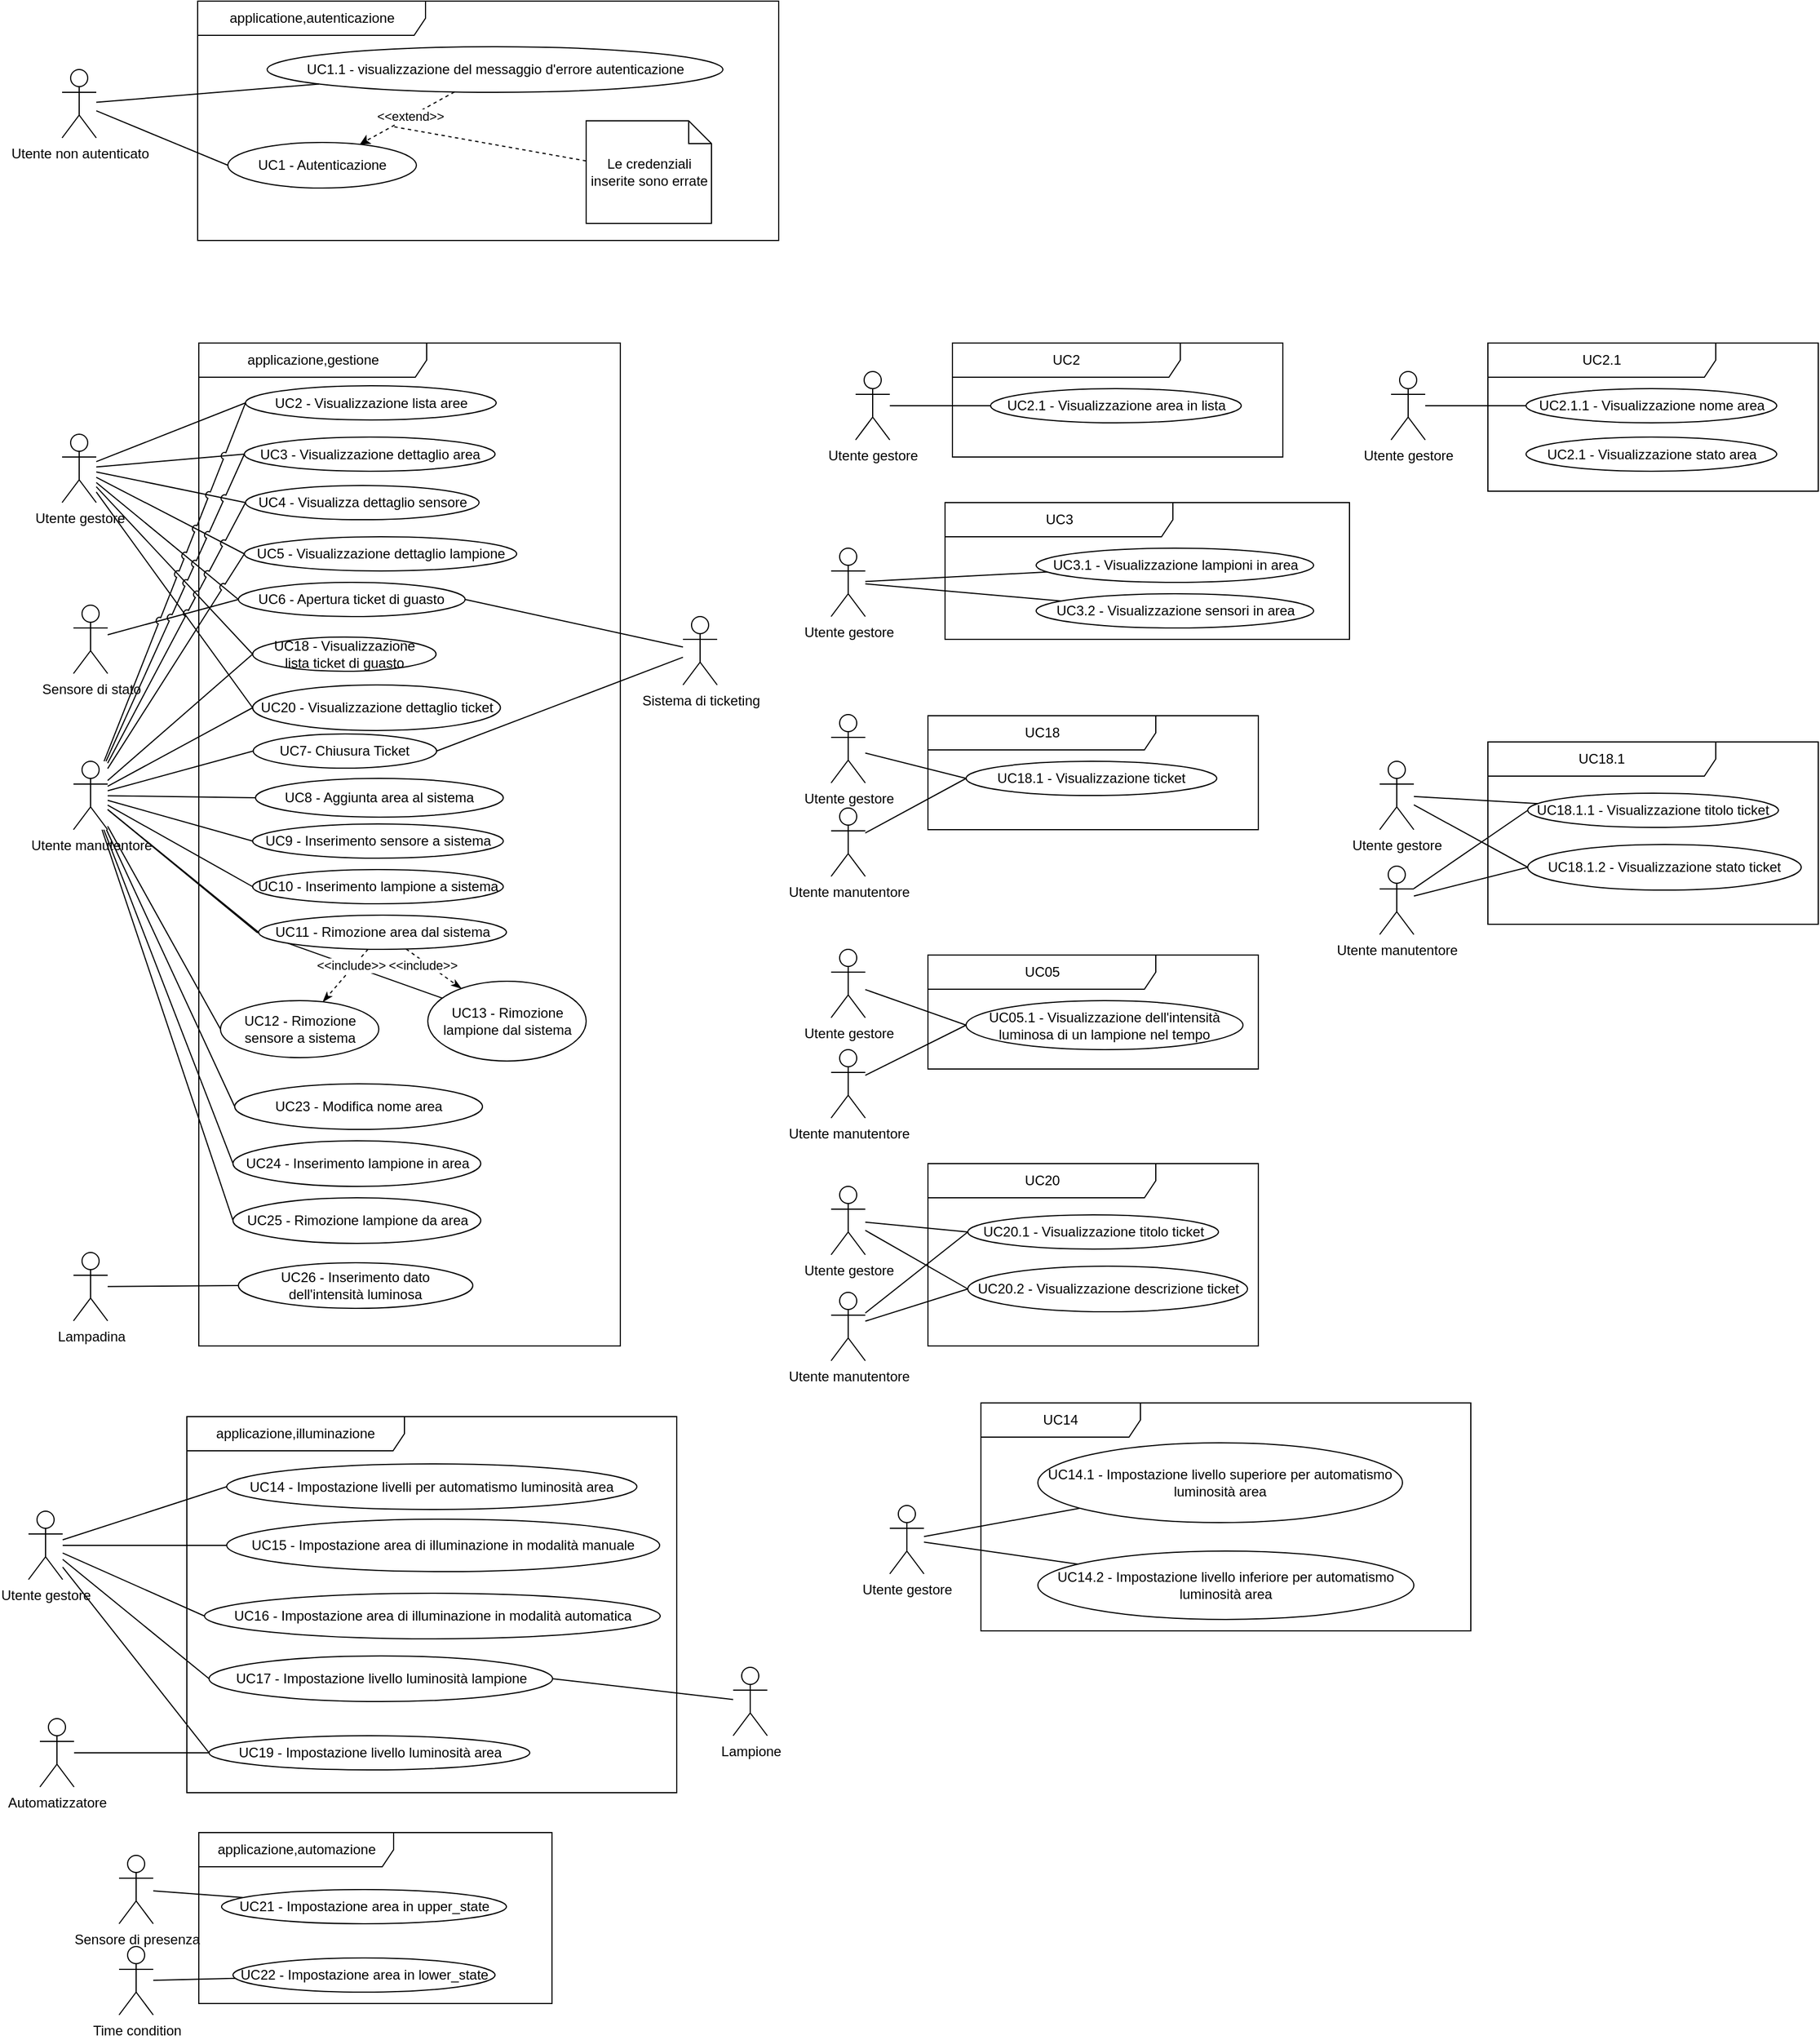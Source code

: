 <mxfile pages="3">
    <diagram id="FatRtKsNCPw0Wx8Ckyyl" name="OK">
        <mxGraphModel dx="357" dy="-377" grid="1" gridSize="10" guides="1" tooltips="1" connect="1" arrows="1" fold="1" page="1" pageScale="1" pageWidth="827" pageHeight="1169" math="0" shadow="0">
            <root>
                <mxCell id="Oyl4MPh-AGhWw54U4Yij-0"/>
                <mxCell id="Oyl4MPh-AGhWw54U4Yij-1" parent="Oyl4MPh-AGhWw54U4Yij-0"/>
                <mxCell id="A5uPs4VRSiP7mHUrnrAn-0" value="applicazione,illuminazione" style="shape=umlFrame;whiteSpace=wrap;html=1;width=191;height=30;" parent="Oyl4MPh-AGhWw54U4Yij-1" vertex="1">
                    <mxGeometry x="1009" y="2422" width="430" height="330" as="geometry"/>
                </mxCell>
                <mxCell id="bUZNyHSOuRNQhQ_3OHil-0" value="applicazione,gestione" style="shape=umlFrame;whiteSpace=wrap;html=1;width=200;height=30;" parent="Oyl4MPh-AGhWw54U4Yij-1" vertex="1">
                    <mxGeometry x="1019.5" y="1480" width="370" height="880" as="geometry"/>
                </mxCell>
                <mxCell id="IadYa9jhHX85rm9pDaEO-0" value="applicatione,autenticazione" style="shape=umlFrame;whiteSpace=wrap;html=1;width=200;height=30;" parent="Oyl4MPh-AGhWw54U4Yij-1" vertex="1">
                    <mxGeometry x="1018.5" y="1180" width="510" height="210" as="geometry"/>
                </mxCell>
                <mxCell id="IadYa9jhHX85rm9pDaEO-1" style="edgeStyle=none;rounded=0;orthogonalLoop=1;jettySize=auto;html=1;shadow=0;endArrow=none;endFill=0;startSize=999;endSize=6;sourcePerimeterSpacing=0;targetPerimeterSpacing=0;entryX=0;entryY=0.5;entryDx=0;entryDy=0;" parent="Oyl4MPh-AGhWw54U4Yij-1" source="IadYa9jhHX85rm9pDaEO-2" target="Dst_p0DBhGbKxDhVHWB_-62" edge="1">
                    <mxGeometry relative="1" as="geometry">
                        <mxPoint x="1056.46" y="1316.98" as="targetPoint"/>
                    </mxGeometry>
                </mxCell>
                <mxCell id="IadYa9jhHX85rm9pDaEO-2" value="Utente non autenticato" style="shape=umlActor;verticalLabelPosition=bottom;verticalAlign=top;html=1;outlineConnect=0;gradientColor=none;" parent="Oyl4MPh-AGhWw54U4Yij-1" vertex="1">
                    <mxGeometry x="899.5" y="1240" width="30" height="60" as="geometry"/>
                </mxCell>
                <mxCell id="IadYa9jhHX85rm9pDaEO-3" value="UC1.1 - visualizzazione del messaggio d'errore autenticazione" style="ellipse;whiteSpace=wrap;html=1;" parent="Oyl4MPh-AGhWw54U4Yij-1" vertex="1">
                    <mxGeometry x="1079.5" y="1220" width="400" height="40" as="geometry"/>
                </mxCell>
                <mxCell id="IadYa9jhHX85rm9pDaEO-4" style="rounded=0;orthogonalLoop=1;jettySize=auto;html=1;dashed=1;" parent="Oyl4MPh-AGhWw54U4Yij-1" source="IadYa9jhHX85rm9pDaEO-3" target="Dst_p0DBhGbKxDhVHWB_-62" edge="1">
                    <mxGeometry relative="1" as="geometry">
                        <mxPoint x="1172.833" y="1300" as="targetPoint"/>
                        <mxPoint x="1399.5" y="1280" as="sourcePoint"/>
                    </mxGeometry>
                </mxCell>
                <mxCell id="IadYa9jhHX85rm9pDaEO-5" value="&amp;lt;&amp;lt;extend&amp;gt;&amp;gt;" style="edgeLabel;html=1;align=center;verticalAlign=middle;resizable=0;points=[];" parent="IadYa9jhHX85rm9pDaEO-4" vertex="1" connectable="0">
                    <mxGeometry x="-0.05" y="4" relative="1" as="geometry">
                        <mxPoint x="-2" y="-4" as="offset"/>
                    </mxGeometry>
                </mxCell>
                <mxCell id="IadYa9jhHX85rm9pDaEO-6" style="edgeStyle=none;rounded=0;jumpStyle=none;jumpSize=15;orthogonalLoop=1;jettySize=auto;html=1;endArrow=none;endFill=0;dashed=1;" parent="Oyl4MPh-AGhWw54U4Yij-1" source="IadYa9jhHX85rm9pDaEO-7" edge="1">
                    <mxGeometry relative="1" as="geometry">
                        <mxPoint x="1189.5" y="1290" as="targetPoint"/>
                    </mxGeometry>
                </mxCell>
                <mxCell id="IadYa9jhHX85rm9pDaEO-7" value="Le credenziali inserite sono errate" style="shape=note;size=20;whiteSpace=wrap;html=1;" parent="Oyl4MPh-AGhWw54U4Yij-1" vertex="1">
                    <mxGeometry x="1359.5" y="1285" width="110" height="90" as="geometry"/>
                </mxCell>
                <mxCell id="IadYa9jhHX85rm9pDaEO-8" style="edgeStyle=none;rounded=0;orthogonalLoop=1;jettySize=auto;html=1;shadow=0;endArrow=none;endFill=0;startSize=999;endSize=6;sourcePerimeterSpacing=0;targetPerimeterSpacing=0;" parent="Oyl4MPh-AGhWw54U4Yij-1" source="IadYa9jhHX85rm9pDaEO-2" target="IadYa9jhHX85rm9pDaEO-3" edge="1">
                    <mxGeometry relative="1" as="geometry">
                        <mxPoint x="889.5" y="1270" as="sourcePoint"/>
                        <mxPoint x="999.5" y="1270" as="targetPoint"/>
                    </mxGeometry>
                </mxCell>
                <mxCell id="_OyQbxIsrZ8jYSqlQWz1-0" style="edgeStyle=none;rounded=0;jumpStyle=none;jumpSize=15;orthogonalLoop=1;jettySize=auto;html=1;endArrow=none;endFill=0;entryX=0;entryY=0.5;entryDx=0;entryDy=0;" parent="Oyl4MPh-AGhWw54U4Yij-1" source="_OyQbxIsrZ8jYSqlQWz1-1" target="_OyQbxIsrZ8jYSqlQWz1-3" edge="1">
                    <mxGeometry relative="1" as="geometry"/>
                </mxCell>
                <mxCell id="_OyQbxIsrZ8jYSqlQWz1-8" style="edgeStyle=none;html=1;endArrow=none;endFill=0;entryX=0;entryY=0.5;entryDx=0;entryDy=0;" parent="Oyl4MPh-AGhWw54U4Yij-1" source="_OyQbxIsrZ8jYSqlQWz1-1" target="_OyQbxIsrZ8jYSqlQWz1-7" edge="1">
                    <mxGeometry relative="1" as="geometry"/>
                </mxCell>
                <mxCell id="T-pfwkiVASrfK4fBd9XQ-4" style="edgeStyle=none;html=1;endArrow=none;endFill=0;entryX=0;entryY=0.5;entryDx=0;entryDy=0;" parent="Oyl4MPh-AGhWw54U4Yij-1" source="_OyQbxIsrZ8jYSqlQWz1-1" target="T-pfwkiVASrfK4fBd9XQ-0" edge="1">
                    <mxGeometry relative="1" as="geometry"/>
                </mxCell>
                <mxCell id="_OyQbxIsrZ8jYSqlQWz1-1" value="Utente gestore" style="shape=umlActor;verticalLabelPosition=bottom;verticalAlign=top;html=1;outlineConnect=0;gradientColor=none;" parent="Oyl4MPh-AGhWw54U4Yij-1" vertex="1">
                    <mxGeometry x="899.5" y="1560" width="30" height="60" as="geometry"/>
                </mxCell>
                <mxCell id="_OyQbxIsrZ8jYSqlQWz1-2" value="UC3 - Visualizzazione dettaglio area" style="ellipse;whiteSpace=wrap;html=1;" parent="Oyl4MPh-AGhWw54U4Yij-1" vertex="1">
                    <mxGeometry x="1059.5" y="1562.5" width="220" height="30" as="geometry"/>
                </mxCell>
                <mxCell id="_OyQbxIsrZ8jYSqlQWz1-3" value="UC4 - Visualizza dettaglio sensore" style="ellipse;whiteSpace=wrap;html=1;" parent="Oyl4MPh-AGhWw54U4Yij-1" vertex="1">
                    <mxGeometry x="1060.5" y="1605" width="205" height="30" as="geometry"/>
                </mxCell>
                <mxCell id="_OyQbxIsrZ8jYSqlQWz1-4" value="UC5 - Visualizzazione dettaglio lampione" style="ellipse;whiteSpace=wrap;html=1;" parent="Oyl4MPh-AGhWw54U4Yij-1" vertex="1">
                    <mxGeometry x="1059.5" y="1650" width="239" height="30" as="geometry"/>
                </mxCell>
                <mxCell id="_OyQbxIsrZ8jYSqlQWz1-5" style="edgeStyle=none;rounded=0;jumpStyle=none;jumpSize=15;orthogonalLoop=1;jettySize=auto;html=1;endArrow=none;endFill=0;entryX=0;entryY=0.5;entryDx=0;entryDy=0;" parent="Oyl4MPh-AGhWw54U4Yij-1" source="_OyQbxIsrZ8jYSqlQWz1-1" target="_OyQbxIsrZ8jYSqlQWz1-4" edge="1">
                    <mxGeometry relative="1" as="geometry">
                        <mxPoint x="869.5" y="1703.486" as="sourcePoint"/>
                        <mxPoint x="1045.279" y="1685.741" as="targetPoint"/>
                    </mxGeometry>
                </mxCell>
                <mxCell id="_OyQbxIsrZ8jYSqlQWz1-6" style="edgeStyle=none;rounded=0;jumpStyle=none;jumpSize=15;orthogonalLoop=1;jettySize=auto;html=1;endArrow=none;endFill=0;entryX=0;entryY=0.5;entryDx=0;entryDy=0;" parent="Oyl4MPh-AGhWw54U4Yij-1" source="_OyQbxIsrZ8jYSqlQWz1-1" target="_OyQbxIsrZ8jYSqlQWz1-2" edge="1">
                    <mxGeometry relative="1" as="geometry">
                        <mxPoint x="869.5" y="1703.486" as="sourcePoint"/>
                        <mxPoint x="1045.279" y="1685.741" as="targetPoint"/>
                    </mxGeometry>
                </mxCell>
                <mxCell id="_OyQbxIsrZ8jYSqlQWz1-7" value="UC2 - Visualizzazione lista aree" style="ellipse;whiteSpace=wrap;html=1;" parent="Oyl4MPh-AGhWw54U4Yij-1" vertex="1">
                    <mxGeometry x="1060.5" y="1517.5" width="220" height="30" as="geometry"/>
                </mxCell>
                <mxCell id="gqnYtC8m0FXkjYF3swDn-0" value="UC3" style="shape=umlFrame;whiteSpace=wrap;html=1;width=200;height=30;" parent="Oyl4MPh-AGhWw54U4Yij-1" vertex="1">
                    <mxGeometry x="1674.5" y="1620" width="355" height="120" as="geometry"/>
                </mxCell>
                <mxCell id="gqnYtC8m0FXkjYF3swDn-3" value="Utente gestore" style="shape=umlActor;verticalLabelPosition=bottom;verticalAlign=top;html=1;outlineConnect=0;gradientColor=none;" parent="Oyl4MPh-AGhWw54U4Yij-1" vertex="1">
                    <mxGeometry x="1574.5" y="1660" width="30" height="60" as="geometry"/>
                </mxCell>
                <mxCell id="gqnYtC8m0FXkjYF3swDn-4" value="UC3.1 - Visualizzazione lampioni in area" style="ellipse;whiteSpace=wrap;html=1;" parent="Oyl4MPh-AGhWw54U4Yij-1" vertex="1">
                    <mxGeometry x="1754.5" y="1660" width="243.5" height="30" as="geometry"/>
                </mxCell>
                <mxCell id="gqnYtC8m0FXkjYF3swDn-8" style="edgeStyle=none;rounded=0;jumpStyle=none;jumpSize=15;orthogonalLoop=1;jettySize=auto;html=1;endArrow=none;endFill=0;" parent="Oyl4MPh-AGhWw54U4Yij-1" source="gqnYtC8m0FXkjYF3swDn-3" target="gqnYtC8m0FXkjYF3swDn-4" edge="1">
                    <mxGeometry relative="1" as="geometry">
                        <mxPoint x="1584.5" y="1808.486" as="sourcePoint"/>
                        <mxPoint x="1760.279" y="1790.741" as="targetPoint"/>
                    </mxGeometry>
                </mxCell>
                <mxCell id="gqnYtC8m0FXkjYF3swDn-11" style="edgeStyle=none;html=1;endArrow=none;endFill=0;" parent="Oyl4MPh-AGhWw54U4Yij-1" source="gqnYtC8m0FXkjYF3swDn-10" target="gqnYtC8m0FXkjYF3swDn-3" edge="1">
                    <mxGeometry relative="1" as="geometry"/>
                </mxCell>
                <mxCell id="gqnYtC8m0FXkjYF3swDn-10" value="UC3.2 - Visualizzazione sensori in area" style="ellipse;whiteSpace=wrap;html=1;" parent="Oyl4MPh-AGhWw54U4Yij-1" vertex="1">
                    <mxGeometry x="1754.5" y="1700" width="243.5" height="30" as="geometry"/>
                </mxCell>
                <mxCell id="8ppxaisyGzJdxOO72--x-0" value="UC14" style="shape=umlFrame;whiteSpace=wrap;html=1;width=140;height=30;" parent="Oyl4MPh-AGhWw54U4Yij-1" vertex="1">
                    <mxGeometry x="1706" y="2410" width="430" height="200" as="geometry"/>
                </mxCell>
                <mxCell id="8ppxaisyGzJdxOO72--x-1" style="edgeStyle=none;html=1;endArrow=none;endFill=0;" parent="Oyl4MPh-AGhWw54U4Yij-1" source="8ppxaisyGzJdxOO72--x-3" target="8ppxaisyGzJdxOO72--x-4" edge="1">
                    <mxGeometry relative="1" as="geometry"/>
                </mxCell>
                <mxCell id="8ppxaisyGzJdxOO72--x-2" style="edgeStyle=none;html=1;endArrow=none;endFill=0;" parent="Oyl4MPh-AGhWw54U4Yij-1" source="8ppxaisyGzJdxOO72--x-3" target="8ppxaisyGzJdxOO72--x-5" edge="1">
                    <mxGeometry relative="1" as="geometry"/>
                </mxCell>
                <mxCell id="8ppxaisyGzJdxOO72--x-3" value="Utente gestore" style="shape=umlActor;verticalLabelPosition=bottom;verticalAlign=top;html=1;outlineConnect=0;gradientColor=none;" parent="Oyl4MPh-AGhWw54U4Yij-1" vertex="1">
                    <mxGeometry x="1626" y="2500" width="30" height="60" as="geometry"/>
                </mxCell>
                <mxCell id="8ppxaisyGzJdxOO72--x-4" value="UC14.1 - Impostazione livello superiore per automatismo luminosità area" style="ellipse;whiteSpace=wrap;html=1;" parent="Oyl4MPh-AGhWw54U4Yij-1" vertex="1">
                    <mxGeometry x="1756" y="2445" width="320" height="70" as="geometry"/>
                </mxCell>
                <mxCell id="8ppxaisyGzJdxOO72--x-5" value="UC14.2 - Impostazione livello inferiore per automatismo luminosità area" style="ellipse;whiteSpace=wrap;html=1;" parent="Oyl4MPh-AGhWw54U4Yij-1" vertex="1">
                    <mxGeometry x="1756" y="2540" width="330" height="60" as="geometry"/>
                </mxCell>
                <mxCell id="-6WfDMZTtrYvX2CaXtDX-0" value="UC2" style="shape=umlFrame;whiteSpace=wrap;html=1;width=200;height=30;" parent="Oyl4MPh-AGhWw54U4Yij-1" vertex="1">
                    <mxGeometry x="1681" y="1480" width="290" height="100" as="geometry"/>
                </mxCell>
                <mxCell id="-6WfDMZTtrYvX2CaXtDX-1" value="Utente gestore" style="shape=umlActor;verticalLabelPosition=bottom;verticalAlign=top;html=1;outlineConnect=0;gradientColor=none;" parent="Oyl4MPh-AGhWw54U4Yij-1" vertex="1">
                    <mxGeometry x="1596" y="1505" width="30" height="60" as="geometry"/>
                </mxCell>
                <mxCell id="-6WfDMZTtrYvX2CaXtDX-2" value="UC2.1 - Visualizzazione area in lista" style="ellipse;whiteSpace=wrap;html=1;" parent="Oyl4MPh-AGhWw54U4Yij-1" vertex="1">
                    <mxGeometry x="1714.5" y="1520" width="220" height="30" as="geometry"/>
                </mxCell>
                <mxCell id="-6WfDMZTtrYvX2CaXtDX-3" style="edgeStyle=none;rounded=0;jumpStyle=none;jumpSize=15;orthogonalLoop=1;jettySize=auto;html=1;endArrow=none;endFill=0;" parent="Oyl4MPh-AGhWw54U4Yij-1" source="-6WfDMZTtrYvX2CaXtDX-1" target="-6WfDMZTtrYvX2CaXtDX-2" edge="1">
                    <mxGeometry relative="1" as="geometry">
                        <mxPoint x="1521" y="1668.486" as="sourcePoint"/>
                        <mxPoint x="1696.779" y="1650.741" as="targetPoint"/>
                    </mxGeometry>
                </mxCell>
                <mxCell id="WLyfzdH1q1Cjo08XF4O8-3" value="UC19 - Impostazione livello luminosità area" style="ellipse;whiteSpace=wrap;html=1;gradientColor=none;" parent="Oyl4MPh-AGhWw54U4Yij-1" vertex="1">
                    <mxGeometry x="1028.5" y="2702" width="281.5" height="30" as="geometry"/>
                </mxCell>
                <mxCell id="WLyfzdH1q1Cjo08XF4O8-4" style="edgeStyle=none;html=1;endArrow=none;endFill=0;exitX=1;exitY=0.5;exitDx=0;exitDy=0;" parent="Oyl4MPh-AGhWw54U4Yij-1" source="WLyfzdH1q1Cjo08XF4O8-5" target="WLyfzdH1q1Cjo08XF4O8-7" edge="1">
                    <mxGeometry relative="1" as="geometry"/>
                </mxCell>
                <mxCell id="WLyfzdH1q1Cjo08XF4O8-5" value="UC17 - Impostazione livello luminosità lampione" style="ellipse;whiteSpace=wrap;html=1;" parent="Oyl4MPh-AGhWw54U4Yij-1" vertex="1">
                    <mxGeometry x="1028.5" y="2632" width="301.5" height="40" as="geometry"/>
                </mxCell>
                <mxCell id="WLyfzdH1q1Cjo08XF4O8-7" value="Lampione" style="shape=umlActor;verticalLabelPosition=bottom;verticalAlign=top;html=1;outlineConnect=0;" parent="Oyl4MPh-AGhWw54U4Yij-1" vertex="1">
                    <mxGeometry x="1488.5" y="2642" width="30" height="60" as="geometry"/>
                </mxCell>
                <mxCell id="WLyfzdH1q1Cjo08XF4O8-10" style="edgeStyle=none;html=1;endArrow=none;endFill=0;entryX=0;entryY=0.5;entryDx=0;entryDy=0;" parent="Oyl4MPh-AGhWw54U4Yij-1" source="A5uPs4VRSiP7mHUrnrAn-5" target="WLyfzdH1q1Cjo08XF4O8-5" edge="1">
                    <mxGeometry relative="1" as="geometry">
                        <mxPoint x="924.5" y="2954.795" as="sourcePoint"/>
                    </mxGeometry>
                </mxCell>
                <mxCell id="WLyfzdH1q1Cjo08XF4O8-11" style="edgeStyle=none;html=1;endArrow=none;endFill=0;entryX=0;entryY=0.5;entryDx=0;entryDy=0;" parent="Oyl4MPh-AGhWw54U4Yij-1" source="A5uPs4VRSiP7mHUrnrAn-5" target="WLyfzdH1q1Cjo08XF4O8-3" edge="1">
                    <mxGeometry relative="1" as="geometry">
                        <mxPoint x="924.5" y="2958.682" as="sourcePoint"/>
                        <mxPoint x="1029.5" y="2702" as="targetPoint"/>
                    </mxGeometry>
                </mxCell>
                <mxCell id="WLyfzdH1q1Cjo08XF4O8-13" style="edgeStyle=none;html=1;endArrow=none;endFill=0;entryX=0;entryY=0.5;entryDx=0;entryDy=0;" parent="Oyl4MPh-AGhWw54U4Yij-1" source="WLyfzdH1q1Cjo08XF4O8-15" target="WLyfzdH1q1Cjo08XF4O8-3" edge="1">
                    <mxGeometry relative="1" as="geometry">
                        <mxPoint x="1129.5" y="2757" as="targetPoint"/>
                    </mxGeometry>
                </mxCell>
                <mxCell id="WLyfzdH1q1Cjo08XF4O8-15" value="Automatizzatore" style="shape=umlActor;verticalLabelPosition=bottom;verticalAlign=top;html=1;outlineConnect=0;" parent="Oyl4MPh-AGhWw54U4Yij-1" vertex="1">
                    <mxGeometry x="880" y="2687" width="30" height="60" as="geometry"/>
                </mxCell>
                <mxCell id="T-pfwkiVASrfK4fBd9XQ-6" style="edgeStyle=none;html=1;endArrow=none;endFill=0;exitX=1;exitY=0.5;exitDx=0;exitDy=0;" parent="Oyl4MPh-AGhWw54U4Yij-1" source="T-pfwkiVASrfK4fBd9XQ-0" target="T-pfwkiVASrfK4fBd9XQ-3" edge="1">
                    <mxGeometry relative="1" as="geometry"/>
                </mxCell>
                <mxCell id="T-pfwkiVASrfK4fBd9XQ-0" value="UC6 - Apertura ticket di guasto" style="ellipse;whiteSpace=wrap;html=1;" parent="Oyl4MPh-AGhWw54U4Yij-1" vertex="1">
                    <mxGeometry x="1054.25" y="1690" width="199" height="30" as="geometry"/>
                </mxCell>
                <mxCell id="T-pfwkiVASrfK4fBd9XQ-5" style="edgeStyle=none;html=1;entryX=0;entryY=0.5;entryDx=0;entryDy=0;endArrow=none;endFill=0;" parent="Oyl4MPh-AGhWw54U4Yij-1" source="T-pfwkiVASrfK4fBd9XQ-1" target="T-pfwkiVASrfK4fBd9XQ-0" edge="1">
                    <mxGeometry relative="1" as="geometry"/>
                </mxCell>
                <mxCell id="T-pfwkiVASrfK4fBd9XQ-1" value="Sensore di stato" style="shape=umlActor;verticalLabelPosition=bottom;verticalAlign=top;html=1;outlineConnect=0;gradientColor=none;" parent="Oyl4MPh-AGhWw54U4Yij-1" vertex="1">
                    <mxGeometry x="909.5" y="1710" width="30" height="60" as="geometry"/>
                </mxCell>
                <mxCell id="T-pfwkiVASrfK4fBd9XQ-3" value="Sistema di ticketing" style="shape=umlActor;verticalLabelPosition=bottom;verticalAlign=top;html=1;outlineConnect=0;gradientColor=none;" parent="Oyl4MPh-AGhWw54U4Yij-1" vertex="1">
                    <mxGeometry x="1444.5" y="1720" width="30" height="60" as="geometry"/>
                </mxCell>
                <mxCell id="05nJeD1UHd1gZ71pS0e2-0" style="edgeStyle=none;rounded=0;orthogonalLoop=1;jettySize=auto;html=1;startArrow=none;startFill=0;endArrow=none;endFill=0;exitX=0;exitY=0.5;exitDx=0;exitDy=0;" parent="Oyl4MPh-AGhWw54U4Yij-1" source="05nJeD1UHd1gZ71pS0e2-1" target="05nJeD1UHd1gZ71pS0e2-4" edge="1">
                    <mxGeometry relative="1" as="geometry"/>
                </mxCell>
                <mxCell id="05nJeD1UHd1gZ71pS0e2-1" value="UC10 - Inserimento lampione a sistema" style="ellipse;whiteSpace=wrap;html=1;" parent="Oyl4MPh-AGhWw54U4Yij-1" vertex="1">
                    <mxGeometry x="1066.75" y="1942" width="220" height="30" as="geometry"/>
                </mxCell>
                <mxCell id="05nJeD1UHd1gZ71pS0e2-2" style="edgeStyle=none;rounded=0;jumpStyle=none;jumpSize=15;orthogonalLoop=1;jettySize=auto;html=1;endArrow=none;endFill=0;entryX=0;entryY=0.5;entryDx=0;entryDy=0;" parent="Oyl4MPh-AGhWw54U4Yij-1" source="05nJeD1UHd1gZ71pS0e2-4" target="05nJeD1UHd1gZ71pS0e2-5" edge="1">
                    <mxGeometry relative="1" as="geometry"/>
                </mxCell>
                <mxCell id="05nJeD1UHd1gZ71pS0e2-3" style="edgeStyle=none;rounded=0;jumpStyle=none;jumpSize=15;orthogonalLoop=1;jettySize=auto;html=1;endArrow=none;endFill=0;entryX=0;entryY=0.5;entryDx=0;entryDy=0;" parent="Oyl4MPh-AGhWw54U4Yij-1" source="05nJeD1UHd1gZ71pS0e2-4" target="05nJeD1UHd1gZ71pS0e2-6" edge="1">
                    <mxGeometry relative="1" as="geometry"/>
                </mxCell>
                <mxCell id="05nJeD1UHd1gZ71pS0e2-4" value="Utente manutentore" style="shape=umlActor;verticalLabelPosition=bottom;verticalAlign=top;html=1;outlineConnect=0;gradientColor=none;" parent="Oyl4MPh-AGhWw54U4Yij-1" vertex="1">
                    <mxGeometry x="909.5" y="1847" width="30" height="60" as="geometry"/>
                </mxCell>
                <mxCell id="05nJeD1UHd1gZ71pS0e2-5" value="UC7- Chiusura Ticket" style="ellipse;whiteSpace=wrap;html=1;" parent="Oyl4MPh-AGhWw54U4Yij-1" vertex="1">
                    <mxGeometry x="1067.25" y="1823" width="161" height="30" as="geometry"/>
                </mxCell>
                <mxCell id="05nJeD1UHd1gZ71pS0e2-6" value="UC9 - Inserimento sensore a sistema" style="ellipse;whiteSpace=wrap;html=1;" parent="Oyl4MPh-AGhWw54U4Yij-1" vertex="1">
                    <mxGeometry x="1066.75" y="1902" width="220" height="30" as="geometry"/>
                </mxCell>
                <mxCell id="05nJeD1UHd1gZ71pS0e2-7" style="edgeStyle=none;rounded=0;jumpStyle=none;jumpSize=15;orthogonalLoop=1;jettySize=auto;html=1;endArrow=none;endFill=0;" parent="Oyl4MPh-AGhWw54U4Yij-1" source="05nJeD1UHd1gZ71pS0e2-8" target="05nJeD1UHd1gZ71pS0e2-4" edge="1">
                    <mxGeometry relative="1" as="geometry">
                        <Array as="points">
                            <mxPoint x="1070.5" y="1997"/>
                        </Array>
                    </mxGeometry>
                </mxCell>
                <mxCell id="05nJeD1UHd1gZ71pS0e2-8" value="UC13 - Rimozione lampione dal sistema" style="ellipse;whiteSpace=wrap;html=1;" parent="Oyl4MPh-AGhWw54U4Yij-1" vertex="1">
                    <mxGeometry x="1220.5" y="2040" width="139" height="70" as="geometry"/>
                </mxCell>
                <mxCell id="05nJeD1UHd1gZ71pS0e2-9" value="UC8 - Aggiunta area al sistema&lt;span style=&quot;color: rgba(0 , 0 , 0 , 0) ; font-family: monospace ; font-size: 0px&quot;&gt;%3CmxGraphModel%3E%3Croot%3E%3CmxCell%20id%3D%220%22%2F%3E%3CmxCell%20id%3D%221%22%20parent%3D%220%22%2F%3E%3CmxCell%20id%3D%222%22%20value%3D%22Rimozione%20sensore%22%20style%3D%22ellipse%3BwhiteSpace%3Dwrap%3Bhtml%3D1%3B%22%20vertex%3D%221%22%20parent%3D%221%22%3E%3CmxGeometry%20x%3D%221430%22%20y%3D%2260%22%20width%3D%22120%22%20height%3D%2280%22%20as%3D%22geometry%22%2F%3E%3C%2FmxCell%3E%3C%2Froot%3E%3C%2FmxGraphModel%3E&lt;/span&gt;&lt;span style=&quot;color: rgba(0 , 0 , 0 , 0) ; font-family: monospace ; font-size: 0px&quot;&gt;%3CmxGraphModel%3E%3Croot%3E%3CmxCell%20id%3D%220%22%2F%3E%3CmxCell%20id%3D%221%22%20parent%3D%220%22%2F%3E%3CmxCell%20id%3D%222%22%20value%3D%22Rimozione%20sensore%22%20style%3D%22ellipse%3BwhiteSpace%3Dwrap%3Bhtml%3D1%3B%22%20vertex%3D%221%22%20parent%3D%221%22%3E%3CmxGeometry%20x%3D%221430%22%20y%3D%2260%22%20width%3D%22120%22%20height%3D%2280%22%20as%3D%22geometry%22%2F%3E%3C%2FmxCell%3E%3C%2Froot%3E%3C%2FmxGraphModel%3E&lt;/span&gt;&lt;span style=&quot;color: rgba(0 , 0 , 0 , 0) ; font-family: monospace ; font-size: 0px&quot;&gt;%3CmxGraphModel%3E%3Croot%3E%3CmxCell%20id%3D%220%22%2F%3E%3CmxCell%20id%3D%221%22%20parent%3D%220%22%2F%3E%3CmxCell%20id%3D%222%22%20value%3D%22Rimozione%20sensore%22%20style%3D%22ellipse%3BwhiteSpace%3Dwrap%3Bhtml%3D1%3B%22%20vertex%3D%221%22%20parent%3D%221%22%3E%3CmxGeometry%20x%3D%221430%22%20y%3D%2260%22%20width%3D%22120%22%20height%3D%2280%22%20as%3D%22geometry%22%2F%3E%3C%2FmxCell%3E%3C%2Froot%3E%3C%2FmxGraphModel%3Esa&lt;/span&gt;" style="ellipse;whiteSpace=wrap;html=1;" parent="Oyl4MPh-AGhWw54U4Yij-1" vertex="1">
                    <mxGeometry x="1069.25" y="1862" width="217.5" height="34" as="geometry"/>
                </mxCell>
                <mxCell id="05nJeD1UHd1gZ71pS0e2-10" style="edgeStyle=none;rounded=0;jumpStyle=none;jumpSize=15;orthogonalLoop=1;jettySize=auto;html=1;endArrow=none;endFill=0;entryX=0;entryY=0.5;entryDx=0;entryDy=0;" parent="Oyl4MPh-AGhWw54U4Yij-1" source="05nJeD1UHd1gZ71pS0e2-4" target="05nJeD1UHd1gZ71pS0e2-9" edge="1">
                    <mxGeometry relative="1" as="geometry">
                        <mxPoint x="830.5" y="1804.209" as="sourcePoint"/>
                        <mxPoint x="1056.505" y="2063.503" as="targetPoint"/>
                    </mxGeometry>
                </mxCell>
                <mxCell id="05nJeD1UHd1gZ71pS0e2-11" value="UC11 - Rimozione area dal sistema&lt;span style=&quot;color: rgba(0 , 0 , 0 , 0) ; font-family: monospace ; font-size: 0px&quot;&gt;%3CmxGraphModel%3E%3Croot%3E%3CmxCell%20id%3D%220%22%2F%3E%3CmxCell%20id%3D%221%22%20parent%3D%220%22%2F%3E%3CmxCell%20id%3D%222%22%20value%3D%22Rimozione%20sensore%22%20style%3D%22ellipse%3BwhiteSpace%3Dwrap%3Bhtml%3D1%3B%22%20vertex%3D%221%22%20parent%3D%221%22%3E%3CmxGeometry%20x%3D%221430%22%20y%3D%2260%22%20width%3D%22120%22%20height%3D%2280%22%20as%3D%22geometry%22%2F%3E%3C%2FmxCell%3E%3C%2Froot%3E%3C%2FmxGraphModel%3E&lt;/span&gt;&lt;span style=&quot;color: rgba(0 , 0 , 0 , 0) ; font-family: monospace ; font-size: 0px&quot;&gt;%3CmxGraphModel%3E%3Croot%3E%3CmxCell%20id%3D%220%22%2F%3E%3CmxCell%20id%3D%221%22%20parent%3D%220%22%2F%3E%3CmxCell%20id%3D%222%22%20value%3D%22Rimozione%20sensore%22%20style%3D%22ellipse%3BwhiteSpace%3Dwrap%3Bhtml%3D1%3B%22%20vertex%3D%221%22%20parent%3D%221%22%3E%3CmxGeometry%20x%3D%221430%22%20y%3D%2260%22%20width%3D%22120%22%20height%3D%2280%22%20as%3D%22geometry%22%2F%3E%3C%2FmxCell%3E%3C%2Froot%3E%3C%2FmxGraphModel%3E&lt;/span&gt;&lt;span style=&quot;color: rgba(0 , 0 , 0 , 0) ; font-family: monospace ; font-size: 0px&quot;&gt;%3CmxGraphModel%3E%3Croot%3E%3CmxCell%20id%3D%220%22%2F%3E%3CmxCell%20id%3D%221%22%20parent%3D%220%22%2F%3E%3CmxCell%20id%3D%222%22%20value%3D%22Rimozione%20sensore%22%20style%3D%22ellipse%3BwhiteSpace%3Dwrap%3Bhtml%3D1%3B%22%20vertex%3D%221%22%20parent%3D%221%22%3E%3CmxGeometry%20x%3D%221430%22%20y%3D%2260%22%20width%3D%22120%22%20height%3D%2280%22%20as%3D%22geometry%22%2F%3E%3C%2FmxCell%3E%3C%2Froot%3E%3C%2FmxGraphModel%3E&lt;/span&gt;" style="ellipse;whiteSpace=wrap;html=1;" parent="Oyl4MPh-AGhWw54U4Yij-1" vertex="1">
                    <mxGeometry x="1072" y="1982" width="217.5" height="30" as="geometry"/>
                </mxCell>
                <mxCell id="05nJeD1UHd1gZ71pS0e2-12" style="edgeStyle=none;rounded=0;jumpStyle=none;jumpSize=15;orthogonalLoop=1;jettySize=auto;html=1;endArrow=none;endFill=0;exitX=0;exitY=0.5;exitDx=0;exitDy=0;" parent="Oyl4MPh-AGhWw54U4Yij-1" source="05nJeD1UHd1gZ71pS0e2-11" target="05nJeD1UHd1gZ71pS0e2-4" edge="1">
                    <mxGeometry relative="1" as="geometry">
                        <mxPoint x="1020.815" y="1959.046" as="sourcePoint"/>
                        <mxPoint x="830.5" y="1966.434" as="targetPoint"/>
                    </mxGeometry>
                </mxCell>
                <mxCell id="05nJeD1UHd1gZ71pS0e2-13" style="edgeStyle=none;rounded=0;sketch=0;orthogonalLoop=1;jettySize=auto;html=1;shadow=0;dashed=1;startArrow=none;startFill=0;endArrow=classicThin;endFill=1;startSize=6;endSize=6;sourcePerimeterSpacing=0;targetPerimeterSpacing=0;" parent="Oyl4MPh-AGhWw54U4Yij-1" source="05nJeD1UHd1gZ71pS0e2-11" target="05nJeD1UHd1gZ71pS0e2-8" edge="1">
                    <mxGeometry relative="1" as="geometry">
                        <mxPoint x="1105.75" y="2667" as="sourcePoint"/>
                        <mxPoint x="1105.75" y="2707" as="targetPoint"/>
                    </mxGeometry>
                </mxCell>
                <mxCell id="05nJeD1UHd1gZ71pS0e2-14" value="&amp;lt;&amp;lt;include&amp;gt;&amp;gt;" style="edgeLabel;html=1;align=center;verticalAlign=middle;resizable=0;points=[];" parent="05nJeD1UHd1gZ71pS0e2-13" vertex="1" connectable="0">
                    <mxGeometry x="-0.322" y="-3" relative="1" as="geometry">
                        <mxPoint as="offset"/>
                    </mxGeometry>
                </mxCell>
                <mxCell id="05nJeD1UHd1gZ71pS0e2-15" style="edgeStyle=none;rounded=0;orthogonalLoop=1;jettySize=auto;html=1;startArrow=none;startFill=0;endArrow=none;endFill=0;exitX=1;exitY=0.5;exitDx=0;exitDy=0;" parent="Oyl4MPh-AGhWw54U4Yij-1" source="05nJeD1UHd1gZ71pS0e2-5" target="T-pfwkiVASrfK4fBd9XQ-3" edge="1">
                    <mxGeometry relative="1" as="geometry">
                        <mxPoint x="1154.25" y="1680" as="sourcePoint"/>
                        <mxPoint x="1510.5" y="1765" as="targetPoint"/>
                    </mxGeometry>
                </mxCell>
                <mxCell id="05nJeD1UHd1gZ71pS0e2-16" style="edgeStyle=none;html=1;endArrow=none;endFill=0;exitX=0;exitY=0.5;exitDx=0;exitDy=0;" parent="Oyl4MPh-AGhWw54U4Yij-1" source="05nJeD1UHd1gZ71pS0e2-17" target="05nJeD1UHd1gZ71pS0e2-4" edge="1">
                    <mxGeometry relative="1" as="geometry"/>
                </mxCell>
                <mxCell id="05nJeD1UHd1gZ71pS0e2-17" value="UC12 - Rimozione sensore a sistema" style="ellipse;whiteSpace=wrap;html=1;" parent="Oyl4MPh-AGhWw54U4Yij-1" vertex="1">
                    <mxGeometry x="1038.5" y="2057" width="139" height="50" as="geometry"/>
                </mxCell>
                <mxCell id="05nJeD1UHd1gZ71pS0e2-18" style="edgeStyle=none;rounded=0;sketch=0;orthogonalLoop=1;jettySize=auto;html=1;shadow=0;dashed=1;startArrow=none;startFill=0;endArrow=classicThin;endFill=1;startSize=6;endSize=6;sourcePerimeterSpacing=0;targetPerimeterSpacing=0;" parent="Oyl4MPh-AGhWw54U4Yij-1" source="05nJeD1UHd1gZ71pS0e2-11" target="05nJeD1UHd1gZ71pS0e2-17" edge="1">
                    <mxGeometry relative="1" as="geometry">
                        <mxPoint x="1187.479" y="1986.866" as="sourcePoint"/>
                        <mxPoint x="1285.964" y="2087.12" as="targetPoint"/>
                    </mxGeometry>
                </mxCell>
                <mxCell id="05nJeD1UHd1gZ71pS0e2-19" value="&amp;lt;&amp;lt;include&amp;gt;&amp;gt;" style="edgeLabel;html=1;align=center;verticalAlign=middle;resizable=0;points=[];" parent="05nJeD1UHd1gZ71pS0e2-18" vertex="1" connectable="0">
                    <mxGeometry x="-0.322" y="-3" relative="1" as="geometry">
                        <mxPoint as="offset"/>
                    </mxGeometry>
                </mxCell>
                <mxCell id="A5uPs4VRSiP7mHUrnrAn-2" style="rounded=0;orthogonalLoop=1;jettySize=auto;html=1;endArrow=none;endFill=0;entryX=0;entryY=0.5;entryDx=0;entryDy=0;" parent="Oyl4MPh-AGhWw54U4Yij-1" source="A5uPs4VRSiP7mHUrnrAn-5" target="A5uPs4VRSiP7mHUrnrAn-7" edge="1">
                    <mxGeometry relative="1" as="geometry">
                        <mxPoint x="1539.693" y="2516.332" as="targetPoint"/>
                    </mxGeometry>
                </mxCell>
                <mxCell id="A5uPs4VRSiP7mHUrnrAn-3" style="edgeStyle=none;rounded=0;jumpStyle=none;jumpSize=15;orthogonalLoop=1;jettySize=auto;html=1;endArrow=none;endFill=0;entryX=0;entryY=0.5;entryDx=0;entryDy=0;" parent="Oyl4MPh-AGhWw54U4Yij-1" source="A5uPs4VRSiP7mHUrnrAn-5" target="A5uPs4VRSiP7mHUrnrAn-6" edge="1">
                    <mxGeometry relative="1" as="geometry"/>
                </mxCell>
                <mxCell id="A5uPs4VRSiP7mHUrnrAn-5" value="Utente gestore" style="shape=umlActor;verticalLabelPosition=bottom;verticalAlign=top;html=1;outlineConnect=0;gradientColor=none;" parent="Oyl4MPh-AGhWw54U4Yij-1" vertex="1">
                    <mxGeometry x="870" y="2505" width="30" height="60" as="geometry"/>
                </mxCell>
                <mxCell id="A5uPs4VRSiP7mHUrnrAn-6" value="UC16 - Impostazione area di illuminazione in modalità automatica" style="ellipse;whiteSpace=wrap;html=1;" parent="Oyl4MPh-AGhWw54U4Yij-1" vertex="1">
                    <mxGeometry x="1024.5" y="2577" width="400" height="40" as="geometry"/>
                </mxCell>
                <mxCell id="A5uPs4VRSiP7mHUrnrAn-7" value="UC15 - Impostazione area di illuminazione in modalità manuale" style="ellipse;whiteSpace=wrap;html=1;" parent="Oyl4MPh-AGhWw54U4Yij-1" vertex="1">
                    <mxGeometry x="1044" y="2512" width="380" height="46" as="geometry"/>
                </mxCell>
                <mxCell id="A5uPs4VRSiP7mHUrnrAn-8" value="UC14 - Impostazione livelli per automatismo luminosità area" style="ellipse;whiteSpace=wrap;html=1;" parent="Oyl4MPh-AGhWw54U4Yij-1" vertex="1">
                    <mxGeometry x="1044" y="2463.5" width="360" height="40" as="geometry"/>
                </mxCell>
                <mxCell id="A5uPs4VRSiP7mHUrnrAn-9" style="edgeStyle=none;rounded=0;jumpStyle=none;jumpSize=15;orthogonalLoop=1;jettySize=auto;html=1;endArrow=none;endFill=0;entryX=0;entryY=0.5;entryDx=0;entryDy=0;" parent="Oyl4MPh-AGhWw54U4Yij-1" source="A5uPs4VRSiP7mHUrnrAn-5" target="A5uPs4VRSiP7mHUrnrAn-8" edge="1">
                    <mxGeometry relative="1" as="geometry">
                        <mxPoint x="1452" y="2668.655" as="sourcePoint"/>
                        <mxPoint x="1552.532" y="2746.772" as="targetPoint"/>
                    </mxGeometry>
                </mxCell>
                <mxCell id="Dst_p0DBhGbKxDhVHWB_-44" value="applicazione,automazione" style="shape=umlFrame;whiteSpace=wrap;html=1;width=171;height=30;" parent="Oyl4MPh-AGhWw54U4Yij-1" vertex="1">
                    <mxGeometry x="1019.5" y="2787" width="310" height="150" as="geometry"/>
                </mxCell>
                <mxCell id="Dst_p0DBhGbKxDhVHWB_-45" style="edgeStyle=none;rounded=0;jumpStyle=none;jumpSize=15;orthogonalLoop=1;jettySize=auto;html=1;endArrow=none;endFill=0;" parent="Oyl4MPh-AGhWw54U4Yij-1" source="Dst_p0DBhGbKxDhVHWB_-46" target="Dst_p0DBhGbKxDhVHWB_-50" edge="1">
                    <mxGeometry relative="1" as="geometry"/>
                </mxCell>
                <mxCell id="Dst_p0DBhGbKxDhVHWB_-46" value="Time condition" style="shape=umlActor;verticalLabelPosition=bottom;verticalAlign=top;html=1;outlineConnect=0;gradientColor=none;" parent="Oyl4MPh-AGhWw54U4Yij-1" vertex="1">
                    <mxGeometry x="949.5" y="2887" width="30" height="60" as="geometry"/>
                </mxCell>
                <mxCell id="Dst_p0DBhGbKxDhVHWB_-47" value="UC21 - Impostazione area in upper_state" style="ellipse;whiteSpace=wrap;html=1;gradientColor=none;" parent="Oyl4MPh-AGhWw54U4Yij-1" vertex="1">
                    <mxGeometry x="1039.5" y="2837" width="250" height="30" as="geometry"/>
                </mxCell>
                <mxCell id="Dst_p0DBhGbKxDhVHWB_-48" style="rounded=0;orthogonalLoop=1;jettySize=auto;html=1;endArrow=none;endFill=0;targetPerimeterSpacing=0;sourcePerimeterSpacing=0;endSize=6;shadow=0;" parent="Oyl4MPh-AGhWw54U4Yij-1" source="Dst_p0DBhGbKxDhVHWB_-49" target="Dst_p0DBhGbKxDhVHWB_-47" edge="1">
                    <mxGeometry relative="1" as="geometry"/>
                </mxCell>
                <mxCell id="Dst_p0DBhGbKxDhVHWB_-49" value="Sensore di presenza" style="shape=umlActor;verticalLabelPosition=bottom;verticalAlign=top;html=1;outlineConnect=0;gradientColor=none;" parent="Oyl4MPh-AGhWw54U4Yij-1" vertex="1">
                    <mxGeometry x="949.5" y="2807" width="30" height="60" as="geometry"/>
                </mxCell>
                <mxCell id="Dst_p0DBhGbKxDhVHWB_-50" value="UC22 - Impostazione area in lower_state" style="ellipse;whiteSpace=wrap;html=1;gradientColor=none;" parent="Oyl4MPh-AGhWw54U4Yij-1" vertex="1">
                    <mxGeometry x="1049.5" y="2897" width="230" height="30" as="geometry"/>
                </mxCell>
                <mxCell id="Dst_p0DBhGbKxDhVHWB_-62" value="UC1 - Autenticazione" style="ellipse;whiteSpace=wrap;html=1;" parent="Oyl4MPh-AGhWw54U4Yij-1" vertex="1">
                    <mxGeometry x="1045" y="1304" width="165.5" height="40" as="geometry"/>
                </mxCell>
                <mxCell id="0" value="UC18&amp;nbsp;- Visualizzazione lista&amp;nbsp;ticket di guasto" style="ellipse;whiteSpace=wrap;html=1;" parent="Oyl4MPh-AGhWw54U4Yij-1" vertex="1">
                    <mxGeometry x="1066.75" y="1738" width="161" height="30" as="geometry"/>
                </mxCell>
                <mxCell id="1" style="edgeStyle=none;rounded=0;orthogonalLoop=1;jettySize=auto;html=1;startArrow=none;startFill=0;endArrow=none;endFill=0;entryX=0;entryY=0.5;entryDx=0;entryDy=0;" parent="Oyl4MPh-AGhWw54U4Yij-1" source="_OyQbxIsrZ8jYSqlQWz1-1" target="0" edge="1">
                    <mxGeometry relative="1" as="geometry">
                        <mxPoint x="1238.25" y="1810" as="sourcePoint"/>
                        <mxPoint x="1454.5" y="1763.243" as="targetPoint"/>
                    </mxGeometry>
                </mxCell>
                <mxCell id="2" style="edgeStyle=none;rounded=0;orthogonalLoop=1;jettySize=auto;html=1;startArrow=none;startFill=0;endArrow=none;endFill=0;entryX=0;entryY=0.5;entryDx=0;entryDy=0;" parent="Oyl4MPh-AGhWw54U4Yij-1" source="05nJeD1UHd1gZ71pS0e2-4" target="0" edge="1">
                    <mxGeometry relative="1" as="geometry">
                        <mxPoint x="1248.25" y="1770" as="sourcePoint"/>
                        <mxPoint x="1464.5" y="1723.243" as="targetPoint"/>
                    </mxGeometry>
                </mxCell>
                <mxCell id="3" value="UC23 - Modifica nome area" style="ellipse;whiteSpace=wrap;html=1;" parent="Oyl4MPh-AGhWw54U4Yij-1" vertex="1">
                    <mxGeometry x="1051" y="2130" width="217.5" height="40" as="geometry"/>
                </mxCell>
                <mxCell id="6" style="edgeStyle=none;html=1;endArrow=none;endFill=0;exitX=0;exitY=0.5;exitDx=0;exitDy=0;" parent="Oyl4MPh-AGhWw54U4Yij-1" source="3" target="05nJeD1UHd1gZ71pS0e2-4" edge="1">
                    <mxGeometry relative="1" as="geometry">
                        <mxPoint x="1045" y="2070" as="sourcePoint"/>
                        <mxPoint x="940" y="1907" as="targetPoint"/>
                    </mxGeometry>
                </mxCell>
                <mxCell id="7" value="UC24 - Inserimento lampione in area" style="ellipse;whiteSpace=wrap;html=1;" parent="Oyl4MPh-AGhWw54U4Yij-1" vertex="1">
                    <mxGeometry x="1049.5" y="2180" width="217.5" height="40" as="geometry"/>
                </mxCell>
                <mxCell id="8" value="UC25&amp;nbsp;- Rimozione lampione da area" style="ellipse;whiteSpace=wrap;html=1;" parent="Oyl4MPh-AGhWw54U4Yij-1" vertex="1">
                    <mxGeometry x="1049.5" y="2230" width="217.5" height="40" as="geometry"/>
                </mxCell>
                <mxCell id="9" style="edgeStyle=none;html=1;endArrow=none;endFill=0;exitX=0;exitY=0.5;exitDx=0;exitDy=0;" parent="Oyl4MPh-AGhWw54U4Yij-1" source="7" target="05nJeD1UHd1gZ71pS0e2-4" edge="1">
                    <mxGeometry relative="1" as="geometry">
                        <mxPoint x="1038.5" y="2127" as="sourcePoint"/>
                        <mxPoint x="922.25" y="1932.143" as="targetPoint"/>
                    </mxGeometry>
                </mxCell>
                <mxCell id="10" style="edgeStyle=none;html=1;endArrow=none;endFill=0;exitX=0;exitY=0.5;exitDx=0;exitDy=0;" parent="Oyl4MPh-AGhWw54U4Yij-1" source="8" target="05nJeD1UHd1gZ71pS0e2-4" edge="1">
                    <mxGeometry relative="1" as="geometry">
                        <mxPoint x="1075.75" y="2117" as="sourcePoint"/>
                        <mxPoint x="959.5" y="1922.143" as="targetPoint"/>
                    </mxGeometry>
                </mxCell>
                <mxCell id="11" value="UC18" style="shape=umlFrame;whiteSpace=wrap;html=1;width=200;height=30;" parent="Oyl4MPh-AGhWw54U4Yij-1" vertex="1">
                    <mxGeometry x="1659.5" y="1807" width="290" height="100" as="geometry"/>
                </mxCell>
                <mxCell id="12" value="Utente gestore" style="shape=umlActor;verticalLabelPosition=bottom;verticalAlign=top;html=1;outlineConnect=0;gradientColor=none;" parent="Oyl4MPh-AGhWw54U4Yij-1" vertex="1">
                    <mxGeometry x="1574.5" y="1806" width="30" height="60" as="geometry"/>
                </mxCell>
                <mxCell id="13" value="UC18.1 - Visualizzazione ticket" style="ellipse;whiteSpace=wrap;html=1;" parent="Oyl4MPh-AGhWw54U4Yij-1" vertex="1">
                    <mxGeometry x="1693" y="1847" width="220" height="30" as="geometry"/>
                </mxCell>
                <mxCell id="14" style="edgeStyle=none;rounded=0;jumpStyle=none;jumpSize=15;orthogonalLoop=1;jettySize=auto;html=1;endArrow=none;endFill=0;entryX=0;entryY=0.5;entryDx=0;entryDy=0;" parent="Oyl4MPh-AGhWw54U4Yij-1" source="12" target="13" edge="1">
                    <mxGeometry relative="1" as="geometry">
                        <mxPoint x="1499.5" y="2023.486" as="sourcePoint"/>
                        <mxPoint x="1675.279" y="2005.741" as="targetPoint"/>
                    </mxGeometry>
                </mxCell>
                <mxCell id="15" value="UC18.1" style="shape=umlFrame;whiteSpace=wrap;html=1;width=200;height=30;" parent="Oyl4MPh-AGhWw54U4Yij-1" vertex="1">
                    <mxGeometry x="2151" y="1830" width="290" height="160" as="geometry"/>
                </mxCell>
                <mxCell id="16" value="Utente gestore" style="shape=umlActor;verticalLabelPosition=bottom;verticalAlign=top;html=1;outlineConnect=0;gradientColor=none;" parent="Oyl4MPh-AGhWw54U4Yij-1" vertex="1">
                    <mxGeometry x="2056" y="1847" width="30" height="60" as="geometry"/>
                </mxCell>
                <mxCell id="17" value="UC18.1.1 - Visualizzazione titolo ticket" style="ellipse;whiteSpace=wrap;html=1;" parent="Oyl4MPh-AGhWw54U4Yij-1" vertex="1">
                    <mxGeometry x="2186" y="1875" width="220" height="30" as="geometry"/>
                </mxCell>
                <mxCell id="18" style="edgeStyle=none;rounded=0;jumpStyle=none;jumpSize=15;orthogonalLoop=1;jettySize=auto;html=1;endArrow=none;endFill=0;" parent="Oyl4MPh-AGhWw54U4Yij-1" source="16" target="17" edge="1">
                    <mxGeometry relative="1" as="geometry">
                        <mxPoint x="1991" y="2018.486" as="sourcePoint"/>
                        <mxPoint x="2166.779" y="2000.741" as="targetPoint"/>
                    </mxGeometry>
                </mxCell>
                <mxCell id="19" value="UC18.1.2 - Visualizzazione stato ticket" style="ellipse;whiteSpace=wrap;html=1;" parent="Oyl4MPh-AGhWw54U4Yij-1" vertex="1">
                    <mxGeometry x="2186" y="1920" width="240" height="40" as="geometry"/>
                </mxCell>
                <mxCell id="20" style="edgeStyle=none;rounded=0;jumpStyle=none;jumpSize=15;orthogonalLoop=1;jettySize=auto;html=1;endArrow=none;endFill=0;entryX=0;entryY=0.5;entryDx=0;entryDy=0;" parent="Oyl4MPh-AGhWw54U4Yij-1" source="16" target="19" edge="1">
                    <mxGeometry relative="1" as="geometry">
                        <mxPoint x="2106" y="1895.349" as="sourcePoint"/>
                        <mxPoint x="2197.566" y="1897.478" as="targetPoint"/>
                    </mxGeometry>
                </mxCell>
                <mxCell id="21" style="edgeStyle=none;rounded=0;orthogonalLoop=1;jettySize=auto;html=1;startArrow=none;startFill=0;endArrow=none;endFill=0;entryX=0;entryY=0.5;entryDx=0;entryDy=0;jumpStyle=arc;" parent="Oyl4MPh-AGhWw54U4Yij-1" source="05nJeD1UHd1gZ71pS0e2-4" target="_OyQbxIsrZ8jYSqlQWz1-7" edge="1">
                    <mxGeometry relative="1" as="geometry">
                        <mxPoint x="852.25" y="2179.999" as="sourcePoint"/>
                        <mxPoint x="979.5" y="2068.18" as="targetPoint"/>
                    </mxGeometry>
                </mxCell>
                <mxCell id="22" style="edgeStyle=none;rounded=0;orthogonalLoop=1;jettySize=auto;html=1;startArrow=none;startFill=0;endArrow=none;endFill=0;entryX=0;entryY=0.5;entryDx=0;entryDy=0;jumpStyle=arc;" parent="Oyl4MPh-AGhWw54U4Yij-1" source="05nJeD1UHd1gZ71pS0e2-4" target="_OyQbxIsrZ8jYSqlQWz1-2" edge="1">
                    <mxGeometry relative="1" as="geometry">
                        <mxPoint x="946.241" y="1860" as="sourcePoint"/>
                        <mxPoint x="1070.5" y="1542.5" as="targetPoint"/>
                    </mxGeometry>
                </mxCell>
                <mxCell id="23" style="edgeStyle=none;rounded=0;orthogonalLoop=1;jettySize=auto;html=1;startArrow=none;startFill=0;endArrow=none;endFill=0;entryX=0;entryY=0.5;entryDx=0;entryDy=0;jumpStyle=arc;" parent="Oyl4MPh-AGhWw54U4Yij-1" source="05nJeD1UHd1gZ71pS0e2-4" target="_OyQbxIsrZ8jYSqlQWz1-3" edge="1">
                    <mxGeometry relative="1" as="geometry">
                        <mxPoint x="956.241" y="1870" as="sourcePoint"/>
                        <mxPoint x="1080.5" y="1552.5" as="targetPoint"/>
                    </mxGeometry>
                </mxCell>
                <mxCell id="24" style="edgeStyle=none;rounded=0;orthogonalLoop=1;jettySize=auto;html=1;startArrow=none;startFill=0;endArrow=none;endFill=0;entryX=0;entryY=0.5;entryDx=0;entryDy=0;jumpStyle=arc;" parent="Oyl4MPh-AGhWw54U4Yij-1" source="05nJeD1UHd1gZ71pS0e2-4" target="_OyQbxIsrZ8jYSqlQWz1-4" edge="1">
                    <mxGeometry relative="1" as="geometry">
                        <mxPoint x="966.241" y="1880" as="sourcePoint"/>
                        <mxPoint x="1090.5" y="1562.5" as="targetPoint"/>
                    </mxGeometry>
                </mxCell>
                <mxCell id="29" value="Lampadina" style="shape=umlActor;verticalLabelPosition=bottom;verticalAlign=top;html=1;outlineConnect=0;gradientColor=none;" parent="Oyl4MPh-AGhWw54U4Yij-1" vertex="1">
                    <mxGeometry x="909.5" y="2278" width="30" height="60" as="geometry"/>
                </mxCell>
                <mxCell id="30" value="UC26 - Inserimento dato &lt;br&gt;dell'intensità luminosa" style="ellipse;whiteSpace=wrap;html=1;" parent="Oyl4MPh-AGhWw54U4Yij-1" vertex="1">
                    <mxGeometry x="1054.25" y="2287" width="205.75" height="40" as="geometry"/>
                </mxCell>
                <mxCell id="31" style="edgeStyle=none;html=1;endArrow=none;endFill=0;entryX=0;entryY=0.5;entryDx=0;entryDy=0;" parent="Oyl4MPh-AGhWw54U4Yij-1" source="29" target="30" edge="1">
                    <mxGeometry relative="1" as="geometry">
                        <mxPoint x="890" y="2216" as="sourcePoint"/>
                        <mxPoint x="960" y="2206" as="targetPoint"/>
                    </mxGeometry>
                </mxCell>
                <mxCell id="32" value="UC05" style="shape=umlFrame;whiteSpace=wrap;html=1;width=200;height=30;" parent="Oyl4MPh-AGhWw54U4Yij-1" vertex="1">
                    <mxGeometry x="1659.5" y="2017" width="290" height="100" as="geometry"/>
                </mxCell>
                <mxCell id="33" value="Utente gestore" style="shape=umlActor;verticalLabelPosition=bottom;verticalAlign=top;html=1;outlineConnect=0;gradientColor=none;" parent="Oyl4MPh-AGhWw54U4Yij-1" vertex="1">
                    <mxGeometry x="1574.5" y="2012" width="30" height="60" as="geometry"/>
                </mxCell>
                <mxCell id="34" value="UC05.1 -&amp;nbsp;&lt;span style=&quot;background-color: initial;&quot;&gt;Visualizzazione dell'intensità&lt;/span&gt;&lt;div&gt;luminosa di un lampione nel tempo&lt;/div&gt;" style="ellipse;whiteSpace=wrap;html=1;" parent="Oyl4MPh-AGhWw54U4Yij-1" vertex="1">
                    <mxGeometry x="1693" y="2057" width="243" height="43" as="geometry"/>
                </mxCell>
                <mxCell id="35" style="edgeStyle=none;rounded=0;jumpStyle=none;jumpSize=15;orthogonalLoop=1;jettySize=auto;html=1;endArrow=none;endFill=0;entryX=0;entryY=0.5;entryDx=0;entryDy=0;" parent="Oyl4MPh-AGhWw54U4Yij-1" source="33" target="34" edge="1">
                    <mxGeometry relative="1" as="geometry">
                        <mxPoint x="1499.5" y="2205.486" as="sourcePoint"/>
                        <mxPoint x="1675.279" y="2187.741" as="targetPoint"/>
                    </mxGeometry>
                </mxCell>
                <mxCell id="36" value="Utente manutentore" style="shape=umlActor;verticalLabelPosition=bottom;verticalAlign=top;html=1;outlineConnect=0;gradientColor=none;" parent="Oyl4MPh-AGhWw54U4Yij-1" vertex="1">
                    <mxGeometry x="1574.5" y="2100" width="30" height="60" as="geometry"/>
                </mxCell>
                <mxCell id="37" style="edgeStyle=none;rounded=0;jumpStyle=none;jumpSize=15;orthogonalLoop=1;jettySize=auto;html=1;endArrow=none;endFill=0;entryX=0;entryY=0.5;entryDx=0;entryDy=0;" parent="Oyl4MPh-AGhWw54U4Yij-1" source="36" target="34" edge="1">
                    <mxGeometry relative="1" as="geometry">
                        <mxPoint x="1614.5" y="2054.472" as="sourcePoint"/>
                        <mxPoint x="1733.976" y="2074.159" as="targetPoint"/>
                    </mxGeometry>
                </mxCell>
                <mxCell id="38" value="UC20 - Visualizzazione dettaglio ticket" style="ellipse;whiteSpace=wrap;html=1;" parent="Oyl4MPh-AGhWw54U4Yij-1" vertex="1">
                    <mxGeometry x="1066.75" y="1780" width="217.5" height="40" as="geometry"/>
                </mxCell>
                <mxCell id="39" value="UC20" style="shape=umlFrame;whiteSpace=wrap;html=1;width=200;height=30;" parent="Oyl4MPh-AGhWw54U4Yij-1" vertex="1">
                    <mxGeometry x="1659.5" y="2200" width="290" height="160" as="geometry"/>
                </mxCell>
                <mxCell id="40" value="Utente gestore" style="shape=umlActor;verticalLabelPosition=bottom;verticalAlign=top;html=1;outlineConnect=0;gradientColor=none;" parent="Oyl4MPh-AGhWw54U4Yij-1" vertex="1">
                    <mxGeometry x="1574.5" y="2220" width="30" height="60" as="geometry"/>
                </mxCell>
                <mxCell id="41" value="UC20.1 - Visualizzazione titolo ticket" style="ellipse;whiteSpace=wrap;html=1;" parent="Oyl4MPh-AGhWw54U4Yij-1" vertex="1">
                    <mxGeometry x="1694.5" y="2245" width="220" height="30" as="geometry"/>
                </mxCell>
                <mxCell id="42" style="edgeStyle=none;rounded=0;jumpStyle=none;jumpSize=15;orthogonalLoop=1;jettySize=auto;html=1;endArrow=none;endFill=0;entryX=0;entryY=0.5;entryDx=0;entryDy=0;" parent="Oyl4MPh-AGhWw54U4Yij-1" source="40" target="41" edge="1">
                    <mxGeometry relative="1" as="geometry">
                        <mxPoint x="1499.5" y="2388.486" as="sourcePoint"/>
                        <mxPoint x="1675.279" y="2370.741" as="targetPoint"/>
                    </mxGeometry>
                </mxCell>
                <mxCell id="43" value="UC20.2 - Visualizzazione descrizione ticket" style="ellipse;whiteSpace=wrap;html=1;" parent="Oyl4MPh-AGhWw54U4Yij-1" vertex="1">
                    <mxGeometry x="1694.5" y="2290" width="245.5" height="40" as="geometry"/>
                </mxCell>
                <mxCell id="44" style="edgeStyle=none;rounded=0;jumpStyle=none;jumpSize=15;orthogonalLoop=1;jettySize=auto;html=1;endArrow=none;endFill=0;entryX=0;entryY=0.5;entryDx=0;entryDy=0;" parent="Oyl4MPh-AGhWw54U4Yij-1" source="40" target="43" edge="1">
                    <mxGeometry relative="1" as="geometry">
                        <mxPoint x="1614.5" y="2265.349" as="sourcePoint"/>
                        <mxPoint x="1706.066" y="2267.478" as="targetPoint"/>
                    </mxGeometry>
                </mxCell>
                <mxCell id="45" value="UC2.1" style="shape=umlFrame;whiteSpace=wrap;html=1;width=200;height=30;" parent="Oyl4MPh-AGhWw54U4Yij-1" vertex="1">
                    <mxGeometry x="2151" y="1480" width="290" height="130" as="geometry"/>
                </mxCell>
                <mxCell id="46" value="Utente gestore" style="shape=umlActor;verticalLabelPosition=bottom;verticalAlign=top;html=1;outlineConnect=0;gradientColor=none;" parent="Oyl4MPh-AGhWw54U4Yij-1" vertex="1">
                    <mxGeometry x="2066" y="1505" width="30" height="60" as="geometry"/>
                </mxCell>
                <mxCell id="47" value="UC2.1.1 - Visualizzazione nome area" style="ellipse;whiteSpace=wrap;html=1;" parent="Oyl4MPh-AGhWw54U4Yij-1" vertex="1">
                    <mxGeometry x="2184.5" y="1520" width="220" height="30" as="geometry"/>
                </mxCell>
                <mxCell id="48" style="edgeStyle=none;rounded=0;jumpStyle=none;jumpSize=15;orthogonalLoop=1;jettySize=auto;html=1;endArrow=none;endFill=0;" parent="Oyl4MPh-AGhWw54U4Yij-1" source="46" target="47" edge="1">
                    <mxGeometry relative="1" as="geometry">
                        <mxPoint x="1991" y="1668.486" as="sourcePoint"/>
                        <mxPoint x="2166.779" y="1650.741" as="targetPoint"/>
                    </mxGeometry>
                </mxCell>
                <mxCell id="49" value="UC2.1 - Visualizzazione stato area" style="ellipse;whiteSpace=wrap;html=1;" parent="Oyl4MPh-AGhWw54U4Yij-1" vertex="1">
                    <mxGeometry x="2184.5" y="1562.5" width="220" height="30" as="geometry"/>
                </mxCell>
                <mxCell id="50" value="" style="endArrow=none;html=1;exitX=0;exitY=0.5;exitDx=0;exitDy=0;" edge="1" parent="Oyl4MPh-AGhWw54U4Yij-1" source="38" target="05nJeD1UHd1gZ71pS0e2-4">
                    <mxGeometry width="50" height="50" relative="1" as="geometry">
                        <mxPoint x="1400" y="1970" as="sourcePoint"/>
                        <mxPoint x="1450" y="1920" as="targetPoint"/>
                    </mxGeometry>
                </mxCell>
                <mxCell id="51" value="" style="endArrow=none;html=1;exitX=0;exitY=0.5;exitDx=0;exitDy=0;" edge="1" parent="Oyl4MPh-AGhWw54U4Yij-1" source="38" target="_OyQbxIsrZ8jYSqlQWz1-1">
                    <mxGeometry width="50" height="50" relative="1" as="geometry">
                        <mxPoint x="1280" y="1970" as="sourcePoint"/>
                        <mxPoint x="1330" y="1920" as="targetPoint"/>
                    </mxGeometry>
                </mxCell>
                <mxCell id="52" value="Utente manutentore" style="shape=umlActor;verticalLabelPosition=bottom;verticalAlign=top;html=1;outlineConnect=0;gradientColor=none;" vertex="1" parent="Oyl4MPh-AGhWw54U4Yij-1">
                    <mxGeometry x="1574.5" y="1888" width="30" height="60" as="geometry"/>
                </mxCell>
                <mxCell id="53" value="" style="endArrow=none;html=1;entryX=0;entryY=0.5;entryDx=0;entryDy=0;" edge="1" parent="Oyl4MPh-AGhWw54U4Yij-1" source="52" target="13">
                    <mxGeometry width="50" height="50" relative="1" as="geometry">
                        <mxPoint x="1860" y="1970" as="sourcePoint"/>
                        <mxPoint x="1910" y="1920" as="targetPoint"/>
                    </mxGeometry>
                </mxCell>
                <mxCell id="54" value="Utente manutentore" style="shape=umlActor;verticalLabelPosition=bottom;verticalAlign=top;html=1;outlineConnect=0;gradientColor=none;" vertex="1" parent="Oyl4MPh-AGhWw54U4Yij-1">
                    <mxGeometry x="2056" y="1939" width="30" height="60" as="geometry"/>
                </mxCell>
                <mxCell id="55" value="" style="endArrow=none;html=1;entryX=0;entryY=0.5;entryDx=0;entryDy=0;" edge="1" parent="Oyl4MPh-AGhWw54U4Yij-1" source="54" target="17">
                    <mxGeometry width="50" height="50" relative="1" as="geometry">
                        <mxPoint x="1910" y="1970" as="sourcePoint"/>
                        <mxPoint x="1960" y="1920" as="targetPoint"/>
                    </mxGeometry>
                </mxCell>
                <mxCell id="56" value="" style="endArrow=none;html=1;entryX=0;entryY=0.5;entryDx=0;entryDy=0;" edge="1" parent="Oyl4MPh-AGhWw54U4Yij-1" source="54" target="19">
                    <mxGeometry width="50" height="50" relative="1" as="geometry">
                        <mxPoint x="1910" y="1970" as="sourcePoint"/>
                        <mxPoint x="1960" y="1920" as="targetPoint"/>
                    </mxGeometry>
                </mxCell>
                <mxCell id="57" value="Utente manutentore" style="shape=umlActor;verticalLabelPosition=bottom;verticalAlign=top;html=1;outlineConnect=0;gradientColor=none;" vertex="1" parent="Oyl4MPh-AGhWw54U4Yij-1">
                    <mxGeometry x="1574.5" y="2313" width="30" height="60" as="geometry"/>
                </mxCell>
                <mxCell id="58" value="" style="endArrow=none;html=1;entryX=0;entryY=0.5;entryDx=0;entryDy=0;" edge="1" parent="Oyl4MPh-AGhWw54U4Yij-1" source="57" target="41">
                    <mxGeometry width="50" height="50" relative="1" as="geometry">
                        <mxPoint x="1680" y="2320" as="sourcePoint"/>
                        <mxPoint x="1730" y="2270" as="targetPoint"/>
                    </mxGeometry>
                </mxCell>
                <mxCell id="59" value="" style="endArrow=none;html=1;entryX=0;entryY=0.5;entryDx=0;entryDy=0;" edge="1" parent="Oyl4MPh-AGhWw54U4Yij-1" source="57" target="43">
                    <mxGeometry width="50" height="50" relative="1" as="geometry">
                        <mxPoint x="1680" y="2320" as="sourcePoint"/>
                        <mxPoint x="1730" y="2270" as="targetPoint"/>
                    </mxGeometry>
                </mxCell>
            </root>
        </mxGraphModel>
    </diagram>
    <diagram id="0bq8-ycZWbGG_iElVwdH" name="applicazione,autenticazione">
        <mxGraphModel dx="1198" dy="596" grid="1" gridSize="10" guides="1" tooltips="1" connect="1" arrows="1" fold="1" page="1" pageScale="1" pageWidth="827" pageHeight="1169" math="0" shadow="0">
            <root>
                <mxCell id="ejl_BeAgf2wL5Fe_g7TK-0"/>
                <mxCell id="ejl_BeAgf2wL5Fe_g7TK-1" parent="ejl_BeAgf2wL5Fe_g7TK-0"/>
                <mxCell id="KDuWecOX7f1IImLRXcPU-0" value="applicatione,autenticazione" style="shape=umlFrame;whiteSpace=wrap;html=1;width=200;height=30;" vertex="1" parent="ejl_BeAgf2wL5Fe_g7TK-1">
                    <mxGeometry x="999" y="1310" width="510" height="210" as="geometry"/>
                </mxCell>
                <mxCell id="KDuWecOX7f1IImLRXcPU-1" style="edgeStyle=none;rounded=0;orthogonalLoop=1;jettySize=auto;html=1;shadow=0;endArrow=none;endFill=0;startSize=999;endSize=6;sourcePerimeterSpacing=0;targetPerimeterSpacing=0;entryX=0;entryY=0.5;entryDx=0;entryDy=0;" edge="1" parent="ejl_BeAgf2wL5Fe_g7TK-1" source="KDuWecOX7f1IImLRXcPU-2" target="KDuWecOX7f1IImLRXcPU-9">
                    <mxGeometry relative="1" as="geometry">
                        <mxPoint x="1036.96" y="1446.98" as="targetPoint"/>
                    </mxGeometry>
                </mxCell>
                <mxCell id="KDuWecOX7f1IImLRXcPU-2" value="Utente non autenticato" style="shape=umlActor;verticalLabelPosition=bottom;verticalAlign=top;html=1;outlineConnect=0;gradientColor=none;" vertex="1" parent="ejl_BeAgf2wL5Fe_g7TK-1">
                    <mxGeometry x="880" y="1370" width="30" height="60" as="geometry"/>
                </mxCell>
                <mxCell id="KDuWecOX7f1IImLRXcPU-3" value="UC1.1 - visualizzazione del messaggio d'errore autenticazione" style="ellipse;whiteSpace=wrap;html=1;" vertex="1" parent="ejl_BeAgf2wL5Fe_g7TK-1">
                    <mxGeometry x="1060" y="1350" width="400" height="40" as="geometry"/>
                </mxCell>
                <mxCell id="KDuWecOX7f1IImLRXcPU-4" style="rounded=0;orthogonalLoop=1;jettySize=auto;html=1;dashed=1;" edge="1" parent="ejl_BeAgf2wL5Fe_g7TK-1" source="KDuWecOX7f1IImLRXcPU-3" target="KDuWecOX7f1IImLRXcPU-9">
                    <mxGeometry relative="1" as="geometry">
                        <mxPoint x="1153.333" y="1430" as="targetPoint"/>
                        <mxPoint x="1380" y="1410" as="sourcePoint"/>
                    </mxGeometry>
                </mxCell>
                <mxCell id="KDuWecOX7f1IImLRXcPU-5" value="&amp;lt;&amp;lt;extend&amp;gt;&amp;gt;" style="edgeLabel;html=1;align=center;verticalAlign=middle;resizable=0;points=[];" vertex="1" connectable="0" parent="KDuWecOX7f1IImLRXcPU-4">
                    <mxGeometry x="-0.05" y="4" relative="1" as="geometry">
                        <mxPoint x="-2" y="-4" as="offset"/>
                    </mxGeometry>
                </mxCell>
                <mxCell id="KDuWecOX7f1IImLRXcPU-6" style="edgeStyle=none;rounded=0;jumpStyle=none;jumpSize=15;orthogonalLoop=1;jettySize=auto;html=1;endArrow=none;endFill=0;dashed=1;" edge="1" parent="ejl_BeAgf2wL5Fe_g7TK-1" source="KDuWecOX7f1IImLRXcPU-7">
                    <mxGeometry relative="1" as="geometry">
                        <mxPoint x="1170" y="1420" as="targetPoint"/>
                    </mxGeometry>
                </mxCell>
                <mxCell id="KDuWecOX7f1IImLRXcPU-7" value="Le credenziali inserite sono errate" style="shape=note;size=20;whiteSpace=wrap;html=1;" vertex="1" parent="ejl_BeAgf2wL5Fe_g7TK-1">
                    <mxGeometry x="1340" y="1415" width="110" height="90" as="geometry"/>
                </mxCell>
                <mxCell id="KDuWecOX7f1IImLRXcPU-8" style="edgeStyle=none;rounded=0;orthogonalLoop=1;jettySize=auto;html=1;shadow=0;endArrow=none;endFill=0;startSize=999;endSize=6;sourcePerimeterSpacing=0;targetPerimeterSpacing=0;" edge="1" parent="ejl_BeAgf2wL5Fe_g7TK-1" source="KDuWecOX7f1IImLRXcPU-2" target="KDuWecOX7f1IImLRXcPU-3">
                    <mxGeometry relative="1" as="geometry">
                        <mxPoint x="870" y="1400" as="sourcePoint"/>
                        <mxPoint x="980" y="1400" as="targetPoint"/>
                    </mxGeometry>
                </mxCell>
                <mxCell id="KDuWecOX7f1IImLRXcPU-9" value="UC1 - Autenticazione" style="ellipse;whiteSpace=wrap;html=1;" vertex="1" parent="ejl_BeAgf2wL5Fe_g7TK-1">
                    <mxGeometry x="1025.5" y="1434" width="165.5" height="40" as="geometry"/>
                </mxCell>
            </root>
        </mxGraphModel>
    </diagram>
    <diagram id="3skUG0bTiNM1CMjNGOm0" name="applicazione,gestione">
        <mxGraphModel dx="419" dy="-83" grid="1" gridSize="10" guides="1" tooltips="1" connect="1" arrows="1" fold="1" page="1" pageScale="1" pageWidth="827" pageHeight="1169" math="0" shadow="0">
            <root>
                <mxCell id="aL9ESyUbafyTpLQmRcGl-0"/>
                <mxCell id="aL9ESyUbafyTpLQmRcGl-1" parent="aL9ESyUbafyTpLQmRcGl-0"/>
                <mxCell id="aL9ESyUbafyTpLQmRcGl-2" value="applicazione,gestione" style="shape=umlFrame;whiteSpace=wrap;html=1;width=200;height=30;" vertex="1" parent="aL9ESyUbafyTpLQmRcGl-1">
                    <mxGeometry x="1019.5" y="1480" width="370" height="615" as="geometry"/>
                </mxCell>
                <mxCell id="aL9ESyUbafyTpLQmRcGl-3" style="edgeStyle=none;rounded=0;jumpStyle=none;jumpSize=15;orthogonalLoop=1;jettySize=auto;html=1;endArrow=none;endFill=0;entryX=0;entryY=0.5;entryDx=0;entryDy=0;" edge="1" parent="aL9ESyUbafyTpLQmRcGl-1" source="aL9ESyUbafyTpLQmRcGl-6" target="aL9ESyUbafyTpLQmRcGl-8">
                    <mxGeometry relative="1" as="geometry"/>
                </mxCell>
                <mxCell id="aL9ESyUbafyTpLQmRcGl-4" style="edgeStyle=none;html=1;endArrow=none;endFill=0;entryX=0;entryY=0.5;entryDx=0;entryDy=0;" edge="1" parent="aL9ESyUbafyTpLQmRcGl-1" source="aL9ESyUbafyTpLQmRcGl-6" target="aL9ESyUbafyTpLQmRcGl-12">
                    <mxGeometry relative="1" as="geometry"/>
                </mxCell>
                <mxCell id="aL9ESyUbafyTpLQmRcGl-5" style="edgeStyle=none;html=1;endArrow=none;endFill=0;entryX=0;entryY=0.5;entryDx=0;entryDy=0;" edge="1" parent="aL9ESyUbafyTpLQmRcGl-1" source="aL9ESyUbafyTpLQmRcGl-6" target="aL9ESyUbafyTpLQmRcGl-14">
                    <mxGeometry relative="1" as="geometry"/>
                </mxCell>
                <mxCell id="aL9ESyUbafyTpLQmRcGl-6" value="Utente gestore" style="shape=umlActor;verticalLabelPosition=bottom;verticalAlign=top;html=1;outlineConnect=0;gradientColor=none;" vertex="1" parent="aL9ESyUbafyTpLQmRcGl-1">
                    <mxGeometry x="899.5" y="1560" width="30" height="60" as="geometry"/>
                </mxCell>
                <mxCell id="aL9ESyUbafyTpLQmRcGl-7" value="UC3 - Visualizzazione dettaglio area" style="ellipse;whiteSpace=wrap;html=1;" vertex="1" parent="aL9ESyUbafyTpLQmRcGl-1">
                    <mxGeometry x="1059.5" y="1562.5" width="220" height="30" as="geometry"/>
                </mxCell>
                <mxCell id="aL9ESyUbafyTpLQmRcGl-8" value="UC4 - Visualizza dettaglio sensore" style="ellipse;whiteSpace=wrap;html=1;" vertex="1" parent="aL9ESyUbafyTpLQmRcGl-1">
                    <mxGeometry x="1060.5" y="1605" width="205" height="30" as="geometry"/>
                </mxCell>
                <mxCell id="aL9ESyUbafyTpLQmRcGl-9" value="UC5 - Visualizzazione dettaglio lampione" style="ellipse;whiteSpace=wrap;html=1;" vertex="1" parent="aL9ESyUbafyTpLQmRcGl-1">
                    <mxGeometry x="1059.5" y="1650" width="239" height="30" as="geometry"/>
                </mxCell>
                <mxCell id="aL9ESyUbafyTpLQmRcGl-10" style="edgeStyle=none;rounded=0;jumpStyle=none;jumpSize=15;orthogonalLoop=1;jettySize=auto;html=1;endArrow=none;endFill=0;entryX=0;entryY=0.5;entryDx=0;entryDy=0;" edge="1" parent="aL9ESyUbafyTpLQmRcGl-1" source="aL9ESyUbafyTpLQmRcGl-6" target="aL9ESyUbafyTpLQmRcGl-9">
                    <mxGeometry relative="1" as="geometry">
                        <mxPoint x="869.5" y="1703.486" as="sourcePoint"/>
                        <mxPoint x="1045.279" y="1685.741" as="targetPoint"/>
                    </mxGeometry>
                </mxCell>
                <mxCell id="aL9ESyUbafyTpLQmRcGl-11" style="edgeStyle=none;rounded=0;jumpStyle=none;jumpSize=15;orthogonalLoop=1;jettySize=auto;html=1;endArrow=none;endFill=0;entryX=0;entryY=0.5;entryDx=0;entryDy=0;" edge="1" parent="aL9ESyUbafyTpLQmRcGl-1" source="aL9ESyUbafyTpLQmRcGl-6" target="aL9ESyUbafyTpLQmRcGl-7">
                    <mxGeometry relative="1" as="geometry">
                        <mxPoint x="869.5" y="1703.486" as="sourcePoint"/>
                        <mxPoint x="1045.279" y="1685.741" as="targetPoint"/>
                    </mxGeometry>
                </mxCell>
                <mxCell id="aL9ESyUbafyTpLQmRcGl-12" value="UC2 - Visualizzazione lista aree" style="ellipse;whiteSpace=wrap;html=1;" vertex="1" parent="aL9ESyUbafyTpLQmRcGl-1">
                    <mxGeometry x="1060.5" y="1517.5" width="220" height="30" as="geometry"/>
                </mxCell>
                <mxCell id="aL9ESyUbafyTpLQmRcGl-13" style="edgeStyle=none;html=1;endArrow=none;endFill=0;exitX=1;exitY=0.5;exitDx=0;exitDy=0;" edge="1" parent="aL9ESyUbafyTpLQmRcGl-1" source="aL9ESyUbafyTpLQmRcGl-14" target="aL9ESyUbafyTpLQmRcGl-17">
                    <mxGeometry relative="1" as="geometry"/>
                </mxCell>
                <mxCell id="aL9ESyUbafyTpLQmRcGl-14" value="UC6 - Apertura ticket di guasto" style="ellipse;whiteSpace=wrap;html=1;" vertex="1" parent="aL9ESyUbafyTpLQmRcGl-1">
                    <mxGeometry x="1060.5" y="1710" width="199" height="30" as="geometry"/>
                </mxCell>
                <mxCell id="aL9ESyUbafyTpLQmRcGl-15" style="edgeStyle=none;html=1;entryX=0;entryY=0.5;entryDx=0;entryDy=0;endArrow=none;endFill=0;" edge="1" parent="aL9ESyUbafyTpLQmRcGl-1" source="aL9ESyUbafyTpLQmRcGl-16" target="aL9ESyUbafyTpLQmRcGl-14">
                    <mxGeometry relative="1" as="geometry"/>
                </mxCell>
                <mxCell id="aL9ESyUbafyTpLQmRcGl-16" value="Sensore di stato" style="shape=umlActor;verticalLabelPosition=bottom;verticalAlign=top;html=1;outlineConnect=0;gradientColor=none;" vertex="1" parent="aL9ESyUbafyTpLQmRcGl-1">
                    <mxGeometry x="909.5" y="1710" width="30" height="60" as="geometry"/>
                </mxCell>
                <mxCell id="aL9ESyUbafyTpLQmRcGl-17" value="Sistema di ticketing" style="shape=umlActor;verticalLabelPosition=bottom;verticalAlign=top;html=1;outlineConnect=0;gradientColor=none;" vertex="1" parent="aL9ESyUbafyTpLQmRcGl-1">
                    <mxGeometry x="1444.5" y="1720" width="30" height="60" as="geometry"/>
                </mxCell>
                <mxCell id="aL9ESyUbafyTpLQmRcGl-18" style="edgeStyle=none;rounded=0;orthogonalLoop=1;jettySize=auto;html=1;startArrow=none;startFill=0;endArrow=none;endFill=0;exitX=0;exitY=0.5;exitDx=0;exitDy=0;" edge="1" parent="aL9ESyUbafyTpLQmRcGl-1" source="aL9ESyUbafyTpLQmRcGl-19" target="aL9ESyUbafyTpLQmRcGl-22">
                    <mxGeometry relative="1" as="geometry"/>
                </mxCell>
                <mxCell id="aL9ESyUbafyTpLQmRcGl-19" value="UC10 - Inserimento lampione a sistema" style="ellipse;whiteSpace=wrap;html=1;" vertex="1" parent="aL9ESyUbafyTpLQmRcGl-1">
                    <mxGeometry x="1049" y="1870" width="220" height="30" as="geometry"/>
                </mxCell>
                <mxCell id="aL9ESyUbafyTpLQmRcGl-20" style="edgeStyle=none;rounded=0;jumpStyle=none;jumpSize=15;orthogonalLoop=1;jettySize=auto;html=1;endArrow=none;endFill=0;entryX=0;entryY=0.5;entryDx=0;entryDy=0;" edge="1" parent="aL9ESyUbafyTpLQmRcGl-1" source="aL9ESyUbafyTpLQmRcGl-22" target="aL9ESyUbafyTpLQmRcGl-23">
                    <mxGeometry relative="1" as="geometry"/>
                </mxCell>
                <mxCell id="aL9ESyUbafyTpLQmRcGl-21" style="edgeStyle=none;rounded=0;jumpStyle=none;jumpSize=15;orthogonalLoop=1;jettySize=auto;html=1;endArrow=none;endFill=0;entryX=0;entryY=0.5;entryDx=0;entryDy=0;" edge="1" parent="aL9ESyUbafyTpLQmRcGl-1" source="aL9ESyUbafyTpLQmRcGl-22" target="aL9ESyUbafyTpLQmRcGl-24">
                    <mxGeometry relative="1" as="geometry"/>
                </mxCell>
                <mxCell id="aL9ESyUbafyTpLQmRcGl-22" value="Utente manutentore" style="shape=umlActor;verticalLabelPosition=bottom;verticalAlign=top;html=1;outlineConnect=0;gradientColor=none;" vertex="1" parent="aL9ESyUbafyTpLQmRcGl-1">
                    <mxGeometry x="909.5" y="1850" width="30" height="60" as="geometry"/>
                </mxCell>
                <mxCell id="aL9ESyUbafyTpLQmRcGl-23" value="UC7- Chiusura Ticket" style="ellipse;whiteSpace=wrap;html=1;" vertex="1" parent="aL9ESyUbafyTpLQmRcGl-1">
                    <mxGeometry x="1049.5" y="1750" width="161" height="30" as="geometry"/>
                </mxCell>
                <mxCell id="aL9ESyUbafyTpLQmRcGl-24" value="UC9 - Inserimento sensore a sistema" style="ellipse;whiteSpace=wrap;html=1;" vertex="1" parent="aL9ESyUbafyTpLQmRcGl-1">
                    <mxGeometry x="1049" y="1830" width="220" height="30" as="geometry"/>
                </mxCell>
                <mxCell id="aL9ESyUbafyTpLQmRcGl-25" style="edgeStyle=none;rounded=0;jumpStyle=none;jumpSize=15;orthogonalLoop=1;jettySize=auto;html=1;endArrow=none;endFill=0;" edge="1" parent="aL9ESyUbafyTpLQmRcGl-1" source="aL9ESyUbafyTpLQmRcGl-26" target="aL9ESyUbafyTpLQmRcGl-22">
                    <mxGeometry relative="1" as="geometry">
                        <Array as="points">
                            <mxPoint x="1070.5" y="2000"/>
                        </Array>
                    </mxGeometry>
                </mxCell>
                <mxCell id="aL9ESyUbafyTpLQmRcGl-26" value="UC13 - Rimozione lampione dal sistema" style="ellipse;whiteSpace=wrap;html=1;" vertex="1" parent="aL9ESyUbafyTpLQmRcGl-1">
                    <mxGeometry x="1220.5" y="2003" width="139" height="70" as="geometry"/>
                </mxCell>
                <mxCell id="aL9ESyUbafyTpLQmRcGl-27" value="UC8 - Aggiunta area al sistema&lt;span style=&quot;color: rgba(0 , 0 , 0 , 0) ; font-family: monospace ; font-size: 0px&quot;&gt;%3CmxGraphModel%3E%3Croot%3E%3CmxCell%20id%3D%220%22%2F%3E%3CmxCell%20id%3D%221%22%20parent%3D%220%22%2F%3E%3CmxCell%20id%3D%222%22%20value%3D%22Rimozione%20sensore%22%20style%3D%22ellipse%3BwhiteSpace%3Dwrap%3Bhtml%3D1%3B%22%20vertex%3D%221%22%20parent%3D%221%22%3E%3CmxGeometry%20x%3D%221430%22%20y%3D%2260%22%20width%3D%22120%22%20height%3D%2280%22%20as%3D%22geometry%22%2F%3E%3C%2FmxCell%3E%3C%2Froot%3E%3C%2FmxGraphModel%3E&lt;/span&gt;&lt;span style=&quot;color: rgba(0 , 0 , 0 , 0) ; font-family: monospace ; font-size: 0px&quot;&gt;%3CmxGraphModel%3E%3Croot%3E%3CmxCell%20id%3D%220%22%2F%3E%3CmxCell%20id%3D%221%22%20parent%3D%220%22%2F%3E%3CmxCell%20id%3D%222%22%20value%3D%22Rimozione%20sensore%22%20style%3D%22ellipse%3BwhiteSpace%3Dwrap%3Bhtml%3D1%3B%22%20vertex%3D%221%22%20parent%3D%221%22%3E%3CmxGeometry%20x%3D%221430%22%20y%3D%2260%22%20width%3D%22120%22%20height%3D%2280%22%20as%3D%22geometry%22%2F%3E%3C%2FmxCell%3E%3C%2Froot%3E%3C%2FmxGraphModel%3E&lt;/span&gt;&lt;span style=&quot;color: rgba(0 , 0 , 0 , 0) ; font-family: monospace ; font-size: 0px&quot;&gt;%3CmxGraphModel%3E%3Croot%3E%3CmxCell%20id%3D%220%22%2F%3E%3CmxCell%20id%3D%221%22%20parent%3D%220%22%2F%3E%3CmxCell%20id%3D%222%22%20value%3D%22Rimozione%20sensore%22%20style%3D%22ellipse%3BwhiteSpace%3Dwrap%3Bhtml%3D1%3B%22%20vertex%3D%221%22%20parent%3D%221%22%3E%3CmxGeometry%20x%3D%221430%22%20y%3D%2260%22%20width%3D%22120%22%20height%3D%2280%22%20as%3D%22geometry%22%2F%3E%3C%2FmxCell%3E%3C%2Froot%3E%3C%2FmxGraphModel%3Esa&lt;/span&gt;" style="ellipse;whiteSpace=wrap;html=1;" vertex="1" parent="aL9ESyUbafyTpLQmRcGl-1">
                    <mxGeometry x="1051.5" y="1790" width="217.5" height="34" as="geometry"/>
                </mxCell>
                <mxCell id="aL9ESyUbafyTpLQmRcGl-28" style="edgeStyle=none;rounded=0;jumpStyle=none;jumpSize=15;orthogonalLoop=1;jettySize=auto;html=1;endArrow=none;endFill=0;entryX=0;entryY=0.5;entryDx=0;entryDy=0;" edge="1" parent="aL9ESyUbafyTpLQmRcGl-1" source="aL9ESyUbafyTpLQmRcGl-22" target="aL9ESyUbafyTpLQmRcGl-27">
                    <mxGeometry relative="1" as="geometry">
                        <mxPoint x="830.5" y="1807.209" as="sourcePoint"/>
                        <mxPoint x="1056.505" y="2066.503" as="targetPoint"/>
                    </mxGeometry>
                </mxCell>
                <mxCell id="aL9ESyUbafyTpLQmRcGl-29" value="UC11 - Rimozione area dal sistema&lt;span style=&quot;color: rgba(0 , 0 , 0 , 0) ; font-family: monospace ; font-size: 0px&quot;&gt;%3CmxGraphModel%3E%3Croot%3E%3CmxCell%20id%3D%220%22%2F%3E%3CmxCell%20id%3D%221%22%20parent%3D%220%22%2F%3E%3CmxCell%20id%3D%222%22%20value%3D%22Rimozione%20sensore%22%20style%3D%22ellipse%3BwhiteSpace%3Dwrap%3Bhtml%3D1%3B%22%20vertex%3D%221%22%20parent%3D%221%22%3E%3CmxGeometry%20x%3D%221430%22%20y%3D%2260%22%20width%3D%22120%22%20height%3D%2280%22%20as%3D%22geometry%22%2F%3E%3C%2FmxCell%3E%3C%2Froot%3E%3C%2FmxGraphModel%3E&lt;/span&gt;&lt;span style=&quot;color: rgba(0 , 0 , 0 , 0) ; font-family: monospace ; font-size: 0px&quot;&gt;%3CmxGraphModel%3E%3Croot%3E%3CmxCell%20id%3D%220%22%2F%3E%3CmxCell%20id%3D%221%22%20parent%3D%220%22%2F%3E%3CmxCell%20id%3D%222%22%20value%3D%22Rimozione%20sensore%22%20style%3D%22ellipse%3BwhiteSpace%3Dwrap%3Bhtml%3D1%3B%22%20vertex%3D%221%22%20parent%3D%221%22%3E%3CmxGeometry%20x%3D%221430%22%20y%3D%2260%22%20width%3D%22120%22%20height%3D%2280%22%20as%3D%22geometry%22%2F%3E%3C%2FmxCell%3E%3C%2Froot%3E%3C%2FmxGraphModel%3E&lt;/span&gt;&lt;span style=&quot;color: rgba(0 , 0 , 0 , 0) ; font-family: monospace ; font-size: 0px&quot;&gt;%3CmxGraphModel%3E%3Croot%3E%3CmxCell%20id%3D%220%22%2F%3E%3CmxCell%20id%3D%221%22%20parent%3D%220%22%2F%3E%3CmxCell%20id%3D%222%22%20value%3D%22Rimozione%20sensore%22%20style%3D%22ellipse%3BwhiteSpace%3Dwrap%3Bhtml%3D1%3B%22%20vertex%3D%221%22%20parent%3D%221%22%3E%3CmxGeometry%20x%3D%221430%22%20y%3D%2260%22%20width%3D%22120%22%20height%3D%2280%22%20as%3D%22geometry%22%2F%3E%3C%2FmxCell%3E%3C%2Froot%3E%3C%2FmxGraphModel%3E&lt;/span&gt;" style="ellipse;whiteSpace=wrap;html=1;" vertex="1" parent="aL9ESyUbafyTpLQmRcGl-1">
                    <mxGeometry x="1054.25" y="1910" width="217.5" height="30" as="geometry"/>
                </mxCell>
                <mxCell id="aL9ESyUbafyTpLQmRcGl-30" style="edgeStyle=none;rounded=0;jumpStyle=none;jumpSize=15;orthogonalLoop=1;jettySize=auto;html=1;endArrow=none;endFill=0;exitX=0;exitY=0.5;exitDx=0;exitDy=0;" edge="1" parent="aL9ESyUbafyTpLQmRcGl-1" source="aL9ESyUbafyTpLQmRcGl-29" target="aL9ESyUbafyTpLQmRcGl-22">
                    <mxGeometry relative="1" as="geometry">
                        <mxPoint x="1020.815" y="1962.046" as="sourcePoint"/>
                        <mxPoint x="830.5" y="1969.434" as="targetPoint"/>
                    </mxGeometry>
                </mxCell>
                <mxCell id="aL9ESyUbafyTpLQmRcGl-31" style="edgeStyle=none;rounded=0;sketch=0;orthogonalLoop=1;jettySize=auto;html=1;shadow=0;dashed=1;startArrow=none;startFill=0;endArrow=classicThin;endFill=1;startSize=6;endSize=6;sourcePerimeterSpacing=0;targetPerimeterSpacing=0;" edge="1" parent="aL9ESyUbafyTpLQmRcGl-1" source="aL9ESyUbafyTpLQmRcGl-29" target="aL9ESyUbafyTpLQmRcGl-26">
                    <mxGeometry relative="1" as="geometry">
                        <mxPoint x="1105.75" y="2630" as="sourcePoint"/>
                        <mxPoint x="1105.75" y="2670" as="targetPoint"/>
                    </mxGeometry>
                </mxCell>
                <mxCell id="aL9ESyUbafyTpLQmRcGl-32" value="&amp;lt;&amp;lt;include&amp;gt;&amp;gt;" style="edgeLabel;html=1;align=center;verticalAlign=middle;resizable=0;points=[];" vertex="1" connectable="0" parent="aL9ESyUbafyTpLQmRcGl-31">
                    <mxGeometry x="-0.322" y="-3" relative="1" as="geometry">
                        <mxPoint as="offset"/>
                    </mxGeometry>
                </mxCell>
                <mxCell id="aL9ESyUbafyTpLQmRcGl-33" style="edgeStyle=none;rounded=0;orthogonalLoop=1;jettySize=auto;html=1;startArrow=none;startFill=0;endArrow=none;endFill=0;exitX=1;exitY=0.5;exitDx=0;exitDy=0;" edge="1" parent="aL9ESyUbafyTpLQmRcGl-1" source="aL9ESyUbafyTpLQmRcGl-23" target="aL9ESyUbafyTpLQmRcGl-17">
                    <mxGeometry relative="1" as="geometry">
                        <mxPoint x="1154.25" y="1680" as="sourcePoint"/>
                        <mxPoint x="1510.5" y="1765" as="targetPoint"/>
                    </mxGeometry>
                </mxCell>
                <mxCell id="aL9ESyUbafyTpLQmRcGl-34" style="edgeStyle=none;html=1;endArrow=none;endFill=0;exitX=0;exitY=0.5;exitDx=0;exitDy=0;" edge="1" parent="aL9ESyUbafyTpLQmRcGl-1" source="aL9ESyUbafyTpLQmRcGl-35" target="aL9ESyUbafyTpLQmRcGl-22">
                    <mxGeometry relative="1" as="geometry"/>
                </mxCell>
                <mxCell id="aL9ESyUbafyTpLQmRcGl-35" value="UC12 - Rimozione sensore a sistema" style="ellipse;whiteSpace=wrap;html=1;" vertex="1" parent="aL9ESyUbafyTpLQmRcGl-1">
                    <mxGeometry x="1038.5" y="2020" width="139" height="50" as="geometry"/>
                </mxCell>
                <mxCell id="aL9ESyUbafyTpLQmRcGl-36" style="edgeStyle=none;rounded=0;sketch=0;orthogonalLoop=1;jettySize=auto;html=1;shadow=0;dashed=1;startArrow=none;startFill=0;endArrow=classicThin;endFill=1;startSize=6;endSize=6;sourcePerimeterSpacing=0;targetPerimeterSpacing=0;" edge="1" parent="aL9ESyUbafyTpLQmRcGl-1" source="aL9ESyUbafyTpLQmRcGl-29" target="aL9ESyUbafyTpLQmRcGl-35">
                    <mxGeometry relative="1" as="geometry">
                        <mxPoint x="1187.479" y="1949.866" as="sourcePoint"/>
                        <mxPoint x="1285.964" y="2050.12" as="targetPoint"/>
                    </mxGeometry>
                </mxCell>
                <mxCell id="aL9ESyUbafyTpLQmRcGl-37" value="&amp;lt;&amp;lt;include&amp;gt;&amp;gt;" style="edgeLabel;html=1;align=center;verticalAlign=middle;resizable=0;points=[];" vertex="1" connectable="0" parent="aL9ESyUbafyTpLQmRcGl-36">
                    <mxGeometry x="-0.322" y="-3" relative="1" as="geometry">
                        <mxPoint as="offset"/>
                    </mxGeometry>
                </mxCell>
            </root>
        </mxGraphModel>
    </diagram>
    <diagram id="MOLaQ8xp55kF1V9txNE0" name="uc2">
        <mxGraphModel dx="126" dy="-338" grid="1" gridSize="10" guides="1" tooltips="1" connect="1" arrows="1" fold="1" page="1" pageScale="1" pageWidth="827" pageHeight="1169" math="0" shadow="0">
            <root>
                <mxCell id="4FXOApcRVDAZ2XjXJ-Ys-0"/>
                <mxCell id="4FXOApcRVDAZ2XjXJ-Ys-1" parent="4FXOApcRVDAZ2XjXJ-Ys-0"/>
                <mxCell id="4FXOApcRVDAZ2XjXJ-Ys-2" value="UC2" style="shape=umlFrame;whiteSpace=wrap;html=1;width=200;height=30;" vertex="1" parent="4FXOApcRVDAZ2XjXJ-Ys-1">
                    <mxGeometry x="1205" y="1350" width="290" height="100" as="geometry"/>
                </mxCell>
                <mxCell id="4FXOApcRVDAZ2XjXJ-Ys-3" value="Utente gestore" style="shape=umlActor;verticalLabelPosition=bottom;verticalAlign=top;html=1;outlineConnect=0;gradientColor=none;" vertex="1" parent="4FXOApcRVDAZ2XjXJ-Ys-1">
                    <mxGeometry x="1120" y="1375" width="30" height="60" as="geometry"/>
                </mxCell>
                <mxCell id="4FXOApcRVDAZ2XjXJ-Ys-4" value="UC2.1 - Visualizzazione area" style="ellipse;whiteSpace=wrap;html=1;" vertex="1" parent="4FXOApcRVDAZ2XjXJ-Ys-1">
                    <mxGeometry x="1238.5" y="1390" width="220" height="30" as="geometry"/>
                </mxCell>
                <mxCell id="4FXOApcRVDAZ2XjXJ-Ys-5" style="edgeStyle=none;rounded=0;jumpStyle=none;jumpSize=15;orthogonalLoop=1;jettySize=auto;html=1;endArrow=none;endFill=0;" edge="1" parent="4FXOApcRVDAZ2XjXJ-Ys-1" source="4FXOApcRVDAZ2XjXJ-Ys-3" target="4FXOApcRVDAZ2XjXJ-Ys-4">
                    <mxGeometry relative="1" as="geometry">
                        <mxPoint x="1045" y="1538.486" as="sourcePoint"/>
                        <mxPoint x="1220.779" y="1520.741" as="targetPoint"/>
                    </mxGeometry>
                </mxCell>
            </root>
        </mxGraphModel>
    </diagram>
    <diagram id="h2sYZKkBbIOpj8-SmQ-t" name="uc3">
        <mxGraphModel dx="3223" dy="2361" grid="1" gridSize="10" guides="1" tooltips="1" connect="1" arrows="1" fold="1" page="1" pageScale="1" pageWidth="827" pageHeight="1169" math="0" shadow="0">
            <root>
                <mxCell id="Fu_-1HchtODakWbxJVIz-0"/>
                <mxCell id="Fu_-1HchtODakWbxJVIz-1" parent="Fu_-1HchtODakWbxJVIz-0"/>
                <mxCell id="Fu_-1HchtODakWbxJVIz-2" value="UC3" style="shape=umlFrame;whiteSpace=wrap;html=1;width=200;height=30;" vertex="1" parent="Fu_-1HchtODakWbxJVIz-1">
                    <mxGeometry x="1170" y="1530" width="355" height="120" as="geometry"/>
                </mxCell>
                <mxCell id="Fu_-1HchtODakWbxJVIz-3" value="Utente gestore" style="shape=umlActor;verticalLabelPosition=bottom;verticalAlign=top;html=1;outlineConnect=0;gradientColor=none;" vertex="1" parent="Fu_-1HchtODakWbxJVIz-1">
                    <mxGeometry x="1070" y="1570" width="30" height="60" as="geometry"/>
                </mxCell>
                <mxCell id="Fu_-1HchtODakWbxJVIz-4" value="UC3.1 - Visualizzazione lampioni in area" style="ellipse;whiteSpace=wrap;html=1;" vertex="1" parent="Fu_-1HchtODakWbxJVIz-1">
                    <mxGeometry x="1250" y="1570" width="243.5" height="30" as="geometry"/>
                </mxCell>
                <mxCell id="Fu_-1HchtODakWbxJVIz-5" style="edgeStyle=none;rounded=0;jumpStyle=none;jumpSize=15;orthogonalLoop=1;jettySize=auto;html=1;endArrow=none;endFill=0;" edge="1" parent="Fu_-1HchtODakWbxJVIz-1" source="Fu_-1HchtODakWbxJVIz-3" target="Fu_-1HchtODakWbxJVIz-4">
                    <mxGeometry relative="1" as="geometry">
                        <mxPoint x="1080" y="1718.486" as="sourcePoint"/>
                        <mxPoint x="1255.779" y="1700.741" as="targetPoint"/>
                    </mxGeometry>
                </mxCell>
                <mxCell id="Fu_-1HchtODakWbxJVIz-6" style="edgeStyle=none;html=1;endArrow=none;endFill=0;" edge="1" parent="Fu_-1HchtODakWbxJVIz-1" source="Fu_-1HchtODakWbxJVIz-7" target="Fu_-1HchtODakWbxJVIz-3">
                    <mxGeometry relative="1" as="geometry"/>
                </mxCell>
                <mxCell id="Fu_-1HchtODakWbxJVIz-7" value="UC3.2 - Visualizzazione sensori in area" style="ellipse;whiteSpace=wrap;html=1;" vertex="1" parent="Fu_-1HchtODakWbxJVIz-1">
                    <mxGeometry x="1250" y="1610" width="243.5" height="30" as="geometry"/>
                </mxCell>
            </root>
        </mxGraphModel>
    </diagram>
    <diagram id="aGKoJ19Avu056TeYi0QZ" name="applicazione,illuminazione">
        <mxGraphModel dx="48" dy="-581" grid="1" gridSize="10" guides="1" tooltips="1" connect="1" arrows="1" fold="1" page="1" pageScale="1" pageWidth="827" pageHeight="1169" math="0" shadow="0">
            <root>
                <mxCell id="sb6p6xuXF6rmh6701tlx-0"/>
                <mxCell id="sb6p6xuXF6rmh6701tlx-1" parent="sb6p6xuXF6rmh6701tlx-0"/>
                <mxCell id="IegcpnDQoQ_qlAthsZaG-16" value="applicazione,illuminazione" style="shape=umlFrame;whiteSpace=wrap;html=1;width=191;height=30;" vertex="1" parent="sb6p6xuXF6rmh6701tlx-1">
                    <mxGeometry x="1055" y="1690" width="430" height="330" as="geometry"/>
                </mxCell>
                <mxCell id="IegcpnDQoQ_qlAthsZaG-17" value="UC19 - Impostazione livello luminosità area" style="ellipse;whiteSpace=wrap;html=1;gradientColor=none;" vertex="1" parent="sb6p6xuXF6rmh6701tlx-1">
                    <mxGeometry x="1074.5" y="1970" width="281.5" height="30" as="geometry"/>
                </mxCell>
                <mxCell id="IegcpnDQoQ_qlAthsZaG-18" style="edgeStyle=none;html=1;endArrow=none;endFill=0;exitX=1;exitY=0.5;exitDx=0;exitDy=0;" edge="1" parent="sb6p6xuXF6rmh6701tlx-1" source="IegcpnDQoQ_qlAthsZaG-19" target="IegcpnDQoQ_qlAthsZaG-20">
                    <mxGeometry relative="1" as="geometry"/>
                </mxCell>
                <mxCell id="IegcpnDQoQ_qlAthsZaG-19" value="UC17 - Impostazione livello luminosità lampione" style="ellipse;whiteSpace=wrap;html=1;" vertex="1" parent="sb6p6xuXF6rmh6701tlx-1">
                    <mxGeometry x="1074.5" y="1900" width="301.5" height="40" as="geometry"/>
                </mxCell>
                <mxCell id="IegcpnDQoQ_qlAthsZaG-20" value="Lampione" style="shape=umlActor;verticalLabelPosition=bottom;verticalAlign=top;html=1;outlineConnect=0;" vertex="1" parent="sb6p6xuXF6rmh6701tlx-1">
                    <mxGeometry x="1534.5" y="1910" width="30" height="60" as="geometry"/>
                </mxCell>
                <mxCell id="IegcpnDQoQ_qlAthsZaG-21" style="edgeStyle=none;html=1;endArrow=none;endFill=0;entryX=0;entryY=0.5;entryDx=0;entryDy=0;" edge="1" parent="sb6p6xuXF6rmh6701tlx-1" source="IegcpnDQoQ_qlAthsZaG-27" target="IegcpnDQoQ_qlAthsZaG-19">
                    <mxGeometry relative="1" as="geometry">
                        <mxPoint x="970.5" y="2222.795" as="sourcePoint"/>
                    </mxGeometry>
                </mxCell>
                <mxCell id="IegcpnDQoQ_qlAthsZaG-22" style="edgeStyle=none;html=1;endArrow=none;endFill=0;entryX=0;entryY=0.5;entryDx=0;entryDy=0;" edge="1" parent="sb6p6xuXF6rmh6701tlx-1" source="IegcpnDQoQ_qlAthsZaG-27" target="IegcpnDQoQ_qlAthsZaG-17">
                    <mxGeometry relative="1" as="geometry">
                        <mxPoint x="970.5" y="2226.682" as="sourcePoint"/>
                        <mxPoint x="1075.5" y="1970" as="targetPoint"/>
                    </mxGeometry>
                </mxCell>
                <mxCell id="IegcpnDQoQ_qlAthsZaG-23" style="edgeStyle=none;html=1;endArrow=none;endFill=0;entryX=0;entryY=0.5;entryDx=0;entryDy=0;" edge="1" parent="sb6p6xuXF6rmh6701tlx-1" source="IegcpnDQoQ_qlAthsZaG-24" target="IegcpnDQoQ_qlAthsZaG-17">
                    <mxGeometry relative="1" as="geometry">
                        <mxPoint x="1175.5" y="2025" as="targetPoint"/>
                    </mxGeometry>
                </mxCell>
                <mxCell id="IegcpnDQoQ_qlAthsZaG-24" value="Automatizzatore" style="shape=umlActor;verticalLabelPosition=bottom;verticalAlign=top;html=1;outlineConnect=0;" vertex="1" parent="sb6p6xuXF6rmh6701tlx-1">
                    <mxGeometry x="926" y="1955" width="30" height="60" as="geometry"/>
                </mxCell>
                <mxCell id="IegcpnDQoQ_qlAthsZaG-25" style="rounded=0;orthogonalLoop=1;jettySize=auto;html=1;endArrow=none;endFill=0;entryX=0;entryY=0.5;entryDx=0;entryDy=0;" edge="1" parent="sb6p6xuXF6rmh6701tlx-1" source="IegcpnDQoQ_qlAthsZaG-27" target="IegcpnDQoQ_qlAthsZaG-29">
                    <mxGeometry relative="1" as="geometry">
                        <mxPoint x="1585.693" y="1784.332" as="targetPoint"/>
                    </mxGeometry>
                </mxCell>
                <mxCell id="IegcpnDQoQ_qlAthsZaG-26" style="edgeStyle=none;rounded=0;jumpStyle=none;jumpSize=15;orthogonalLoop=1;jettySize=auto;html=1;endArrow=none;endFill=0;entryX=0;entryY=0.5;entryDx=0;entryDy=0;" edge="1" parent="sb6p6xuXF6rmh6701tlx-1" source="IegcpnDQoQ_qlAthsZaG-27" target="IegcpnDQoQ_qlAthsZaG-28">
                    <mxGeometry relative="1" as="geometry"/>
                </mxCell>
                <mxCell id="IegcpnDQoQ_qlAthsZaG-27" value="Utente gestore" style="shape=umlActor;verticalLabelPosition=bottom;verticalAlign=top;html=1;outlineConnect=0;gradientColor=none;" vertex="1" parent="sb6p6xuXF6rmh6701tlx-1">
                    <mxGeometry x="916" y="1773" width="30" height="60" as="geometry"/>
                </mxCell>
                <mxCell id="IegcpnDQoQ_qlAthsZaG-28" value="UC16 - Impostazione area di illuminazione in modalità automatica" style="ellipse;whiteSpace=wrap;html=1;" vertex="1" parent="sb6p6xuXF6rmh6701tlx-1">
                    <mxGeometry x="1070.5" y="1845" width="400" height="40" as="geometry"/>
                </mxCell>
                <mxCell id="IegcpnDQoQ_qlAthsZaG-29" value="UC15 - Impostazione area di illuminazione in modalità manuale" style="ellipse;whiteSpace=wrap;html=1;" vertex="1" parent="sb6p6xuXF6rmh6701tlx-1">
                    <mxGeometry x="1090" y="1780" width="380" height="46" as="geometry"/>
                </mxCell>
                <mxCell id="IegcpnDQoQ_qlAthsZaG-30" value="UC14 - Impostazione livelli per automatismo luminosità area" style="ellipse;whiteSpace=wrap;html=1;" vertex="1" parent="sb6p6xuXF6rmh6701tlx-1">
                    <mxGeometry x="1090" y="1731.5" width="360" height="40" as="geometry"/>
                </mxCell>
                <mxCell id="IegcpnDQoQ_qlAthsZaG-31" style="edgeStyle=none;rounded=0;jumpStyle=none;jumpSize=15;orthogonalLoop=1;jettySize=auto;html=1;endArrow=none;endFill=0;entryX=0;entryY=0.5;entryDx=0;entryDy=0;" edge="1" parent="sb6p6xuXF6rmh6701tlx-1" source="IegcpnDQoQ_qlAthsZaG-27" target="IegcpnDQoQ_qlAthsZaG-30">
                    <mxGeometry relative="1" as="geometry">
                        <mxPoint x="1498" y="1936.655" as="sourcePoint"/>
                        <mxPoint x="1598.532" y="2014.772" as="targetPoint"/>
                    </mxGeometry>
                </mxCell>
            </root>
        </mxGraphModel>
    </diagram>
    <diagram id="vCKAWQ5u1IWYzc_e-cLw" name="uc14">
        <mxGraphModel dx="1487" dy="848" grid="1" gridSize="10" guides="1" tooltips="1" connect="1" arrows="1" fold="1" page="1" pageScale="1" pageWidth="827" pageHeight="1169" math="0" shadow="0">
            <root>
                <mxCell id="_GvWlb3X7qZldzJffOdv-0"/>
                <mxCell id="_GvWlb3X7qZldzJffOdv-1" parent="_GvWlb3X7qZldzJffOdv-0"/>
                <mxCell id="_GvWlb3X7qZldzJffOdv-2" value="UC14" style="shape=umlFrame;whiteSpace=wrap;html=1;width=140;height=30;" vertex="1" parent="_GvWlb3X7qZldzJffOdv-1">
                    <mxGeometry x="1066" y="1510" width="430" height="200" as="geometry"/>
                </mxCell>
                <mxCell id="_GvWlb3X7qZldzJffOdv-3" style="edgeStyle=none;html=1;endArrow=none;endFill=0;" edge="1" parent="_GvWlb3X7qZldzJffOdv-1" source="_GvWlb3X7qZldzJffOdv-5" target="_GvWlb3X7qZldzJffOdv-6">
                    <mxGeometry relative="1" as="geometry"/>
                </mxCell>
                <mxCell id="_GvWlb3X7qZldzJffOdv-4" style="edgeStyle=none;html=1;endArrow=none;endFill=0;" edge="1" parent="_GvWlb3X7qZldzJffOdv-1" source="_GvWlb3X7qZldzJffOdv-5" target="_GvWlb3X7qZldzJffOdv-7">
                    <mxGeometry relative="1" as="geometry"/>
                </mxCell>
                <mxCell id="_GvWlb3X7qZldzJffOdv-5" value="Utente gestore" style="shape=umlActor;verticalLabelPosition=bottom;verticalAlign=top;html=1;outlineConnect=0;gradientColor=none;" vertex="1" parent="_GvWlb3X7qZldzJffOdv-1">
                    <mxGeometry x="986" y="1600" width="30" height="60" as="geometry"/>
                </mxCell>
                <mxCell id="_GvWlb3X7qZldzJffOdv-6" value="UC14.1 - Impostazione livello superiore per automatismo luminosità area" style="ellipse;whiteSpace=wrap;html=1;" vertex="1" parent="_GvWlb3X7qZldzJffOdv-1">
                    <mxGeometry x="1116" y="1545" width="320" height="70" as="geometry"/>
                </mxCell>
                <mxCell id="_GvWlb3X7qZldzJffOdv-7" value="UC14.2 - Impostazione livello inferiore per automatismo luminosità area" style="ellipse;whiteSpace=wrap;html=1;" vertex="1" parent="_GvWlb3X7qZldzJffOdv-1">
                    <mxGeometry x="1116" y="1640" width="330" height="60" as="geometry"/>
                </mxCell>
            </root>
        </mxGraphModel>
    </diagram>
    <diagram id="JSrnAQyoE3y1tiwye1oh" name="applicazione,automazione">
        <mxGraphModel dx="1487" dy="-321" grid="1" gridSize="10" guides="1" tooltips="1" connect="1" arrows="1" fold="1" page="1" pageScale="1" pageWidth="827" pageHeight="1169" math="0" shadow="0">
            <root>
                <mxCell id="fhIGJ-fLAlTukUO9u-D2-0"/>
                <mxCell id="fhIGJ-fLAlTukUO9u-D2-1" parent="fhIGJ-fLAlTukUO9u-D2-0"/>
                <mxCell id="fhIGJ-fLAlTukUO9u-D2-2" value="applicazione,automazione" style="shape=umlFrame;whiteSpace=wrap;html=1;width=171;height=30;" vertex="1" parent="fhIGJ-fLAlTukUO9u-D2-1">
                    <mxGeometry x="1110" y="2610" width="310" height="150" as="geometry"/>
                </mxCell>
                <mxCell id="fhIGJ-fLAlTukUO9u-D2-3" style="edgeStyle=none;rounded=0;jumpStyle=none;jumpSize=15;orthogonalLoop=1;jettySize=auto;html=1;endArrow=none;endFill=0;" edge="1" parent="fhIGJ-fLAlTukUO9u-D2-1" source="fhIGJ-fLAlTukUO9u-D2-4" target="fhIGJ-fLAlTukUO9u-D2-8">
                    <mxGeometry relative="1" as="geometry"/>
                </mxCell>
                <mxCell id="fhIGJ-fLAlTukUO9u-D2-4" value="Time condition" style="shape=umlActor;verticalLabelPosition=bottom;verticalAlign=top;html=1;outlineConnect=0;gradientColor=none;" vertex="1" parent="fhIGJ-fLAlTukUO9u-D2-1">
                    <mxGeometry x="1040" y="2710" width="30" height="60" as="geometry"/>
                </mxCell>
                <mxCell id="fhIGJ-fLAlTukUO9u-D2-5" value="UC21 - Impostazione area in upper_state" style="ellipse;whiteSpace=wrap;html=1;gradientColor=none;" vertex="1" parent="fhIGJ-fLAlTukUO9u-D2-1">
                    <mxGeometry x="1130" y="2660" width="250" height="30" as="geometry"/>
                </mxCell>
                <mxCell id="fhIGJ-fLAlTukUO9u-D2-6" style="rounded=0;orthogonalLoop=1;jettySize=auto;html=1;endArrow=none;endFill=0;targetPerimeterSpacing=0;sourcePerimeterSpacing=0;endSize=6;shadow=0;" edge="1" parent="fhIGJ-fLAlTukUO9u-D2-1" source="fhIGJ-fLAlTukUO9u-D2-7" target="fhIGJ-fLAlTukUO9u-D2-5">
                    <mxGeometry relative="1" as="geometry"/>
                </mxCell>
                <mxCell id="fhIGJ-fLAlTukUO9u-D2-7" value="Sensore di presenza" style="shape=umlActor;verticalLabelPosition=bottom;verticalAlign=top;html=1;outlineConnect=0;gradientColor=none;" vertex="1" parent="fhIGJ-fLAlTukUO9u-D2-1">
                    <mxGeometry x="1040" y="2630" width="30" height="60" as="geometry"/>
                </mxCell>
                <mxCell id="fhIGJ-fLAlTukUO9u-D2-8" value="UC22 - Impostazione area in lower_state" style="ellipse;whiteSpace=wrap;html=1;gradientColor=none;" vertex="1" parent="fhIGJ-fLAlTukUO9u-D2-1">
                    <mxGeometry x="1140" y="2720" width="230" height="30" as="geometry"/>
                </mxCell>
            </root>
        </mxGraphModel>
    </diagram>
</mxfile>